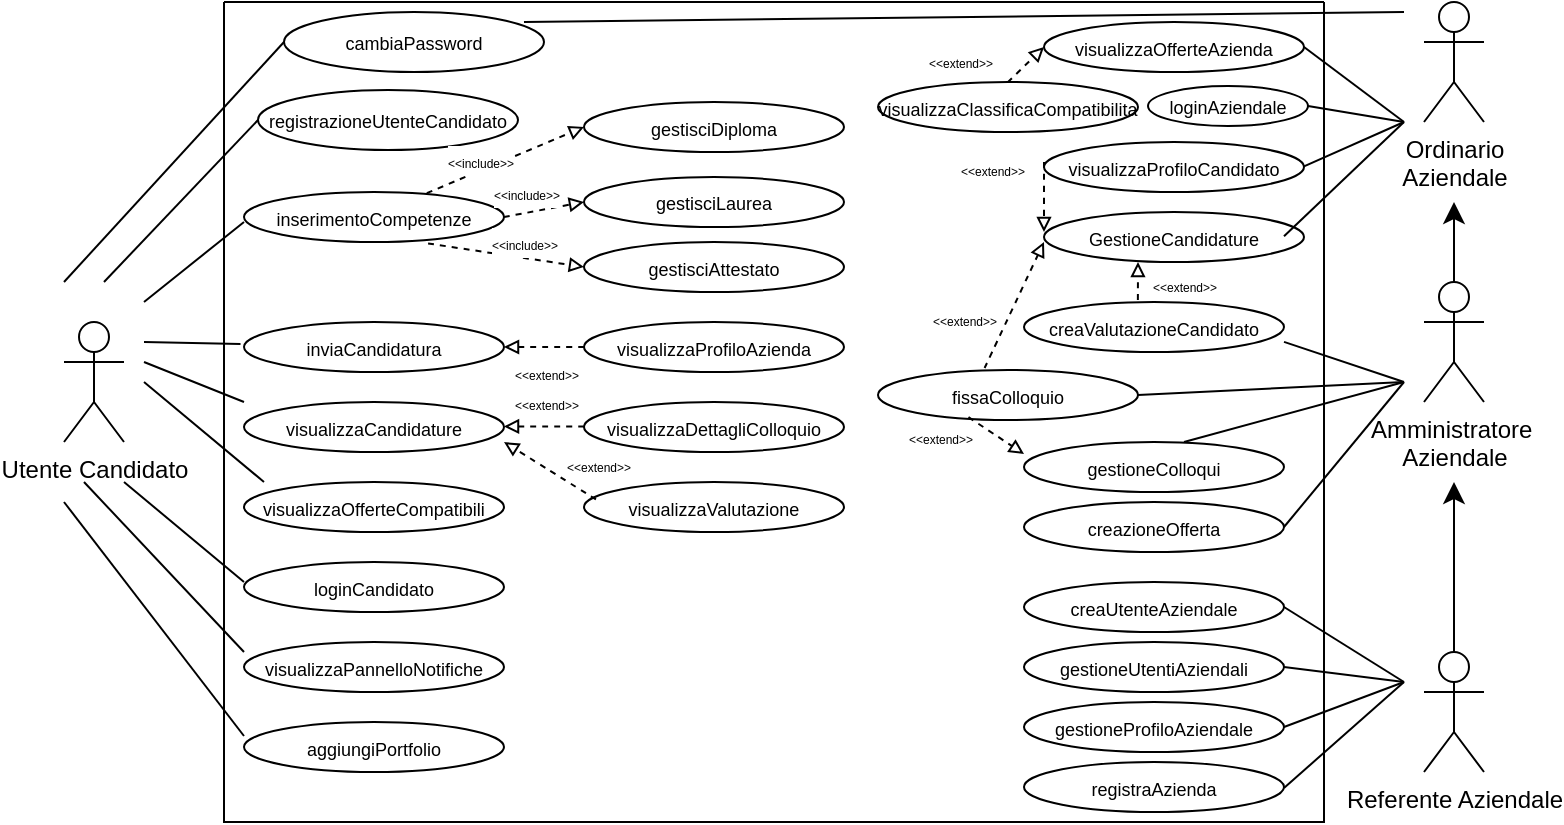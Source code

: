 <mxfile version="27.2.0" pages="7">
  <diagram name="Pagina-1" id="QvH7E5pYF4uOzvIW_a2h">
    <mxGraphModel dx="694" dy="780" grid="1" gridSize="10" guides="1" tooltips="1" connect="1" arrows="1" fold="1" page="1" pageScale="1" pageWidth="827" pageHeight="1169" math="0" shadow="0">
      <root>
        <mxCell id="0" />
        <mxCell id="1" parent="0" />
        <mxCell id="B7uklT9XOEuCtpNH9jRa-2" value="Utente Candidato" style="shape=umlActor;verticalLabelPosition=bottom;verticalAlign=top;html=1;outlineConnect=0;" parent="1" vertex="1">
          <mxGeometry x="70" y="420" width="30" height="60" as="geometry" />
        </mxCell>
        <mxCell id="B7uklT9XOEuCtpNH9jRa-4" value="&lt;font style=&quot;font-size: 9px;&quot;&gt;inserimentoCompetenze&lt;/font&gt;" style="ellipse;whiteSpace=wrap;html=1;" parent="1" vertex="1">
          <mxGeometry x="160" y="355" width="130" height="25" as="geometry" />
        </mxCell>
        <mxCell id="B7uklT9XOEuCtpNH9jRa-5" value="&lt;font style=&quot;font-size: 9px;&quot;&gt;gestisciDiploma&lt;/font&gt;" style="ellipse;whiteSpace=wrap;html=1;" parent="1" vertex="1">
          <mxGeometry x="330" y="310" width="130" height="25" as="geometry" />
        </mxCell>
        <mxCell id="B7uklT9XOEuCtpNH9jRa-6" value="&lt;font style=&quot;font-size: 9px;&quot;&gt;gestisciLaurea&lt;/font&gt;" style="ellipse;whiteSpace=wrap;html=1;" parent="1" vertex="1">
          <mxGeometry x="330" y="347.5" width="130" height="25" as="geometry" />
        </mxCell>
        <mxCell id="B7uklT9XOEuCtpNH9jRa-7" value="&lt;font style=&quot;font-size: 9px;&quot;&gt;gestisciAttestato&lt;/font&gt;" style="ellipse;whiteSpace=wrap;html=1;" parent="1" vertex="1">
          <mxGeometry x="330" y="380" width="130" height="25" as="geometry" />
        </mxCell>
        <mxCell id="B7uklT9XOEuCtpNH9jRa-8" value="&lt;font style=&quot;font-size: 9px;&quot;&gt;inviaCandidatura&lt;/font&gt;" style="ellipse;whiteSpace=wrap;html=1;" parent="1" vertex="1">
          <mxGeometry x="160" y="420" width="130" height="25" as="geometry" />
        </mxCell>
        <mxCell id="B7uklT9XOEuCtpNH9jRa-9" value="&lt;font style=&quot;font-size: 9px;&quot;&gt;visualizzaCandidature&lt;/font&gt;" style="ellipse;whiteSpace=wrap;html=1;" parent="1" vertex="1">
          <mxGeometry x="160" y="460" width="130" height="25" as="geometry" />
        </mxCell>
        <mxCell id="B7uklT9XOEuCtpNH9jRa-10" value="&lt;font style=&quot;font-size: 9px;&quot;&gt;visualizzaDettagliColloquio&lt;/font&gt;" style="ellipse;whiteSpace=wrap;html=1;" parent="1" vertex="1">
          <mxGeometry x="330" y="460" width="130" height="25" as="geometry" />
        </mxCell>
        <mxCell id="B7uklT9XOEuCtpNH9jRa-11" value="&lt;font style=&quot;font-size: 9px;&quot;&gt;visualizzaValutazione&lt;/font&gt;" style="ellipse;whiteSpace=wrap;html=1;" parent="1" vertex="1">
          <mxGeometry x="330" y="500" width="130" height="25" as="geometry" />
        </mxCell>
        <mxCell id="B7uklT9XOEuCtpNH9jRa-12" value="&lt;font style=&quot;font-size: 9px;&quot;&gt;visualizzaOfferteCompatibili&lt;/font&gt;" style="ellipse;whiteSpace=wrap;html=1;" parent="1" vertex="1">
          <mxGeometry x="160" y="500" width="130" height="25" as="geometry" />
        </mxCell>
        <mxCell id="B7uklT9XOEuCtpNH9jRa-13" value="&lt;font style=&quot;font-size: 9px;&quot;&gt;loginCandidato&lt;/font&gt;" style="ellipse;whiteSpace=wrap;html=1;" parent="1" vertex="1">
          <mxGeometry x="160" y="540" width="130" height="25" as="geometry" />
        </mxCell>
        <mxCell id="B7uklT9XOEuCtpNH9jRa-14" value="&lt;font style=&quot;font-size: 9px;&quot;&gt;visualizzaPannelloNotifiche&lt;/font&gt;" style="ellipse;whiteSpace=wrap;html=1;" parent="1" vertex="1">
          <mxGeometry x="160" y="580" width="130" height="25" as="geometry" />
        </mxCell>
        <mxCell id="B7uklT9XOEuCtpNH9jRa-15" value="&lt;font style=&quot;font-size: 9px;&quot;&gt;aggiungiPortfolio&lt;/font&gt;" style="ellipse;whiteSpace=wrap;html=1;" parent="1" vertex="1">
          <mxGeometry x="160" y="620" width="130" height="25" as="geometry" />
        </mxCell>
        <mxCell id="B7uklT9XOEuCtpNH9jRa-16" value="&lt;font style=&quot;font-size: 9px;&quot;&gt;visualizzaProfiloAzienda&lt;/font&gt;" style="ellipse;whiteSpace=wrap;html=1;" parent="1" vertex="1">
          <mxGeometry x="330" y="420" width="130" height="25" as="geometry" />
        </mxCell>
        <mxCell id="B7uklT9XOEuCtpNH9jRa-17" value="" style="swimlane;startSize=0;" parent="1" vertex="1">
          <mxGeometry x="150" y="260" width="550" height="410" as="geometry" />
        </mxCell>
        <mxCell id="B7uklT9XOEuCtpNH9jRa-34" value="" style="endArrow=block;dashed=1;endFill=0;endSize=5;html=1;rounded=0;fontSize=12;curved=1;exitX=1;exitY=0.5;exitDx=0;exitDy=0;entryX=0;entryY=0.5;entryDx=0;entryDy=0;strokeWidth=1;" parent="B7uklT9XOEuCtpNH9jRa-17" edge="1">
          <mxGeometry width="160" relative="1" as="geometry">
            <mxPoint x="180" y="212.21" as="sourcePoint" />
            <mxPoint x="140" y="212.21" as="targetPoint" />
          </mxGeometry>
        </mxCell>
        <mxCell id="B7uklT9XOEuCtpNH9jRa-35" value="&lt;font style=&quot;font-size: 6px;&quot;&gt;&amp;lt;&amp;lt;extend&amp;gt;&amp;gt;&lt;/font&gt;" style="edgeLabel;html=1;align=center;verticalAlign=middle;resizable=0;points=[];fontSize=12;" parent="B7uklT9XOEuCtpNH9jRa-34" vertex="1" connectable="0">
          <mxGeometry x="-0.517" y="2" relative="1" as="geometry">
            <mxPoint x="-10" y="-14" as="offset" />
          </mxGeometry>
        </mxCell>
        <mxCell id="B7uklT9XOEuCtpNH9jRa-51" value="&lt;font style=&quot;font-size: 9px;&quot;&gt;creaUtenteAziendale&lt;/font&gt;" style="ellipse;whiteSpace=wrap;html=1;" parent="B7uklT9XOEuCtpNH9jRa-17" vertex="1">
          <mxGeometry x="400" y="290" width="130" height="25" as="geometry" />
        </mxCell>
        <mxCell id="B7uklT9XOEuCtpNH9jRa-52" value="&lt;font style=&quot;font-size: 9px;&quot;&gt;gestioneUtentiAziendali&lt;/font&gt;" style="ellipse;whiteSpace=wrap;html=1;" parent="B7uklT9XOEuCtpNH9jRa-17" vertex="1">
          <mxGeometry x="400" y="320" width="130" height="25" as="geometry" />
        </mxCell>
        <mxCell id="B7uklT9XOEuCtpNH9jRa-53" value="&lt;font style=&quot;font-size: 9px;&quot;&gt;gestioneProfiloAziendale&lt;/font&gt;" style="ellipse;whiteSpace=wrap;html=1;" parent="B7uklT9XOEuCtpNH9jRa-17" vertex="1">
          <mxGeometry x="400" y="350" width="130" height="25" as="geometry" />
        </mxCell>
        <mxCell id="B7uklT9XOEuCtpNH9jRa-54" value="&lt;font style=&quot;font-size: 9px;&quot;&gt;registraAzienda&lt;/font&gt;" style="ellipse;whiteSpace=wrap;html=1;" parent="B7uklT9XOEuCtpNH9jRa-17" vertex="1">
          <mxGeometry x="400" y="380" width="130" height="25" as="geometry" />
        </mxCell>
        <mxCell id="B7uklT9XOEuCtpNH9jRa-55" value="&lt;font style=&quot;font-size: 9px;&quot;&gt;creazioneOfferta&lt;/font&gt;" style="ellipse;whiteSpace=wrap;html=1;" parent="B7uklT9XOEuCtpNH9jRa-17" vertex="1">
          <mxGeometry x="400" y="250" width="130" height="25" as="geometry" />
        </mxCell>
        <mxCell id="B7uklT9XOEuCtpNH9jRa-56" value="&lt;font style=&quot;font-size: 9px;&quot;&gt;gestioneColloqui&lt;/font&gt;" style="ellipse;whiteSpace=wrap;html=1;" parent="B7uklT9XOEuCtpNH9jRa-17" vertex="1">
          <mxGeometry x="400" y="220" width="130" height="25" as="geometry" />
        </mxCell>
        <mxCell id="B7uklT9XOEuCtpNH9jRa-58" value="&lt;font style=&quot;font-size: 9px;&quot;&gt;creaValutazioneCandidato&lt;/font&gt;" style="ellipse;whiteSpace=wrap;html=1;" parent="B7uklT9XOEuCtpNH9jRa-17" vertex="1">
          <mxGeometry x="400" y="150" width="130" height="25" as="geometry" />
        </mxCell>
        <mxCell id="B7uklT9XOEuCtpNH9jRa-57" value="&lt;font style=&quot;font-size: 9px;&quot;&gt;fissaColloquio&lt;/font&gt;" style="ellipse;whiteSpace=wrap;html=1;" parent="B7uklT9XOEuCtpNH9jRa-17" vertex="1">
          <mxGeometry x="327" y="184" width="130" height="25" as="geometry" />
        </mxCell>
        <mxCell id="B7uklT9XOEuCtpNH9jRa-59" value="" style="endArrow=none;html=1;rounded=0;fontSize=12;startSize=8;endSize=8;curved=1;exitX=1;exitY=0.5;exitDx=0;exitDy=0;" parent="B7uklT9XOEuCtpNH9jRa-17" source="B7uklT9XOEuCtpNH9jRa-57" edge="1">
          <mxGeometry width="50" height="50" relative="1" as="geometry">
            <mxPoint x="430" y="160" as="sourcePoint" />
            <mxPoint x="590" y="190" as="targetPoint" />
          </mxGeometry>
        </mxCell>
        <mxCell id="B7uklT9XOEuCtpNH9jRa-60" value="&lt;font style=&quot;font-size: 9px;&quot;&gt;visualizzaClassificaCompatibilita&lt;/font&gt;" style="ellipse;whiteSpace=wrap;html=1;" parent="B7uklT9XOEuCtpNH9jRa-17" vertex="1">
          <mxGeometry x="327" y="40" width="130" height="25" as="geometry" />
        </mxCell>
        <mxCell id="B7uklT9XOEuCtpNH9jRa-61" value="&lt;font style=&quot;font-size: 9px;&quot;&gt;GestioneCandidature&lt;/font&gt;" style="ellipse;whiteSpace=wrap;html=1;" parent="B7uklT9XOEuCtpNH9jRa-17" vertex="1">
          <mxGeometry x="410" y="105" width="130" height="25" as="geometry" />
        </mxCell>
        <mxCell id="B7uklT9XOEuCtpNH9jRa-62" value="&lt;font style=&quot;font-size: 9px;&quot;&gt;visualizzaOfferteAzienda&lt;/font&gt;" style="ellipse;whiteSpace=wrap;html=1;" parent="B7uklT9XOEuCtpNH9jRa-17" vertex="1">
          <mxGeometry x="410" y="10" width="130" height="25" as="geometry" />
        </mxCell>
        <mxCell id="B7uklT9XOEuCtpNH9jRa-65" value="&lt;font style=&quot;font-size: 9px;&quot;&gt;visualizzaProfiloCandidato&lt;/font&gt;" style="ellipse;whiteSpace=wrap;html=1;" parent="B7uklT9XOEuCtpNH9jRa-17" vertex="1">
          <mxGeometry x="410" y="70" width="130" height="25" as="geometry" />
        </mxCell>
        <mxCell id="B7uklT9XOEuCtpNH9jRa-66" value="" style="endArrow=block;dashed=1;endFill=0;endSize=5;html=1;rounded=0;fontSize=12;curved=1;exitX=0;exitY=0.5;exitDx=0;exitDy=0;entryX=0;entryY=0.5;entryDx=0;entryDy=0;strokeWidth=1;" parent="B7uklT9XOEuCtpNH9jRa-17" edge="1">
          <mxGeometry width="160" relative="1" as="geometry">
            <mxPoint x="410" y="80" as="sourcePoint" />
            <mxPoint x="410" y="115" as="targetPoint" />
          </mxGeometry>
        </mxCell>
        <mxCell id="B7uklT9XOEuCtpNH9jRa-67" value="&lt;font style=&quot;font-size: 6px;&quot;&gt;&amp;lt;&amp;lt;extend&amp;gt;&amp;gt;&lt;/font&gt;" style="edgeLabel;html=1;align=center;verticalAlign=middle;resizable=0;points=[];fontSize=12;" parent="B7uklT9XOEuCtpNH9jRa-66" vertex="1" connectable="0">
          <mxGeometry x="-0.517" y="2" relative="1" as="geometry">
            <mxPoint x="-28" y="-6" as="offset" />
          </mxGeometry>
        </mxCell>
        <mxCell id="B7uklT9XOEuCtpNH9jRa-68" value="" style="endArrow=block;dashed=1;endFill=0;endSize=5;html=1;rounded=0;fontSize=12;curved=1;exitX=0.5;exitY=0;exitDx=0;exitDy=0;entryX=0;entryY=0.5;entryDx=0;entryDy=0;strokeWidth=1;" parent="B7uklT9XOEuCtpNH9jRa-17" source="B7uklT9XOEuCtpNH9jRa-60" target="B7uklT9XOEuCtpNH9jRa-62" edge="1">
          <mxGeometry width="160" relative="1" as="geometry">
            <mxPoint x="420" y="20" as="sourcePoint" />
            <mxPoint x="380" y="20" as="targetPoint" />
          </mxGeometry>
        </mxCell>
        <mxCell id="B7uklT9XOEuCtpNH9jRa-69" value="&lt;font style=&quot;font-size: 6px;&quot;&gt;&amp;lt;&amp;lt;extend&amp;gt;&amp;gt;&lt;/font&gt;" style="edgeLabel;html=1;align=center;verticalAlign=middle;resizable=0;points=[];fontSize=12;" parent="B7uklT9XOEuCtpNH9jRa-68" vertex="1" connectable="0">
          <mxGeometry x="-0.517" y="2" relative="1" as="geometry">
            <mxPoint x="-27" y="-6" as="offset" />
          </mxGeometry>
        </mxCell>
        <mxCell id="B7uklT9XOEuCtpNH9jRa-70" value="" style="endArrow=block;dashed=1;endFill=0;endSize=5;html=1;rounded=0;fontSize=12;curved=1;exitX=0.438;exitY=-0.04;exitDx=0;exitDy=0;entryX=0.924;entryY=0.127;entryDx=0;entryDy=0;strokeWidth=1;entryPerimeter=0;exitPerimeter=0;" parent="B7uklT9XOEuCtpNH9jRa-17" source="B7uklT9XOEuCtpNH9jRa-58" edge="1">
          <mxGeometry width="160" relative="1" as="geometry">
            <mxPoint x="439" y="147" as="sourcePoint" />
            <mxPoint x="457" y="130" as="targetPoint" />
          </mxGeometry>
        </mxCell>
        <mxCell id="B7uklT9XOEuCtpNH9jRa-71" value="&lt;font style=&quot;font-size: 6px;&quot;&gt;&amp;lt;&amp;lt;extend&amp;gt;&amp;gt;&lt;/font&gt;" style="edgeLabel;html=1;align=center;verticalAlign=middle;resizable=0;points=[];fontSize=12;" parent="B7uklT9XOEuCtpNH9jRa-70" vertex="1" connectable="0">
          <mxGeometry x="-0.517" y="2" relative="1" as="geometry">
            <mxPoint x="25" y="-4" as="offset" />
          </mxGeometry>
        </mxCell>
        <mxCell id="B7uklT9XOEuCtpNH9jRa-73" value="" style="endArrow=block;dashed=1;endFill=0;endSize=5;html=1;rounded=0;fontSize=12;curved=1;strokeWidth=1;entryX=0.411;entryY=0.063;entryDx=0;entryDy=0;entryPerimeter=0;strokeColor=default;exitX=0.41;exitY=-0.04;exitDx=0;exitDy=0;exitPerimeter=0;" parent="B7uklT9XOEuCtpNH9jRa-17" source="B7uklT9XOEuCtpNH9jRa-57" edge="1">
          <mxGeometry width="160" relative="1" as="geometry">
            <mxPoint x="400" y="120" as="sourcePoint" />
            <mxPoint x="410" y="120" as="targetPoint" />
          </mxGeometry>
        </mxCell>
        <mxCell id="B7uklT9XOEuCtpNH9jRa-74" value="&lt;font style=&quot;font-size: 6px;&quot;&gt;&amp;lt;&amp;lt;extend&amp;gt;&amp;gt;&lt;/font&gt;" style="edgeLabel;html=1;align=center;verticalAlign=middle;resizable=0;points=[];fontSize=12;" parent="B7uklT9XOEuCtpNH9jRa-73" vertex="1" connectable="0">
          <mxGeometry x="-0.517" y="2" relative="1" as="geometry">
            <mxPoint x="-16" y="-9" as="offset" />
          </mxGeometry>
        </mxCell>
        <mxCell id="B7uklT9XOEuCtpNH9jRa-76" value="" style="endArrow=block;dashed=1;endFill=0;endSize=5;html=1;rounded=0;fontSize=12;curved=1;strokeWidth=1;entryX=0.348;entryY=0.943;entryDx=0;entryDy=0;entryPerimeter=0;strokeColor=default;exitX=0.348;exitY=0.943;exitDx=0;exitDy=0;exitPerimeter=0;" parent="B7uklT9XOEuCtpNH9jRa-17" source="B7uklT9XOEuCtpNH9jRa-57" edge="1">
          <mxGeometry width="160" relative="1" as="geometry">
            <mxPoint x="430" y="160" as="sourcePoint" />
            <mxPoint x="400" y="226" as="targetPoint" />
          </mxGeometry>
        </mxCell>
        <mxCell id="B7uklT9XOEuCtpNH9jRa-77" value="&lt;font style=&quot;font-size: 6px;&quot;&gt;&amp;lt;&amp;lt;extend&amp;gt;&amp;gt;&lt;/font&gt;" style="edgeLabel;html=1;align=center;verticalAlign=middle;resizable=0;points=[];fontSize=12;" parent="B7uklT9XOEuCtpNH9jRa-76" vertex="1" connectable="0">
          <mxGeometry x="-0.517" y="2" relative="1" as="geometry">
            <mxPoint x="-22" y="6" as="offset" />
          </mxGeometry>
        </mxCell>
        <mxCell id="B7uklT9XOEuCtpNH9jRa-78" value="&lt;font style=&quot;font-size: 9px;&quot;&gt;loginAziendale&lt;/font&gt;" style="ellipse;whiteSpace=wrap;html=1;" parent="B7uklT9XOEuCtpNH9jRa-17" vertex="1">
          <mxGeometry x="462" y="42" width="80" height="20" as="geometry" />
        </mxCell>
        <mxCell id="B7uklT9XOEuCtpNH9jRa-79" value="&lt;font style=&quot;font-size: 9px;&quot;&gt;cambiaPassword&lt;/font&gt;" style="ellipse;whiteSpace=wrap;html=1;" parent="B7uklT9XOEuCtpNH9jRa-17" vertex="1">
          <mxGeometry x="30" y="5" width="130" height="30" as="geometry" />
        </mxCell>
        <mxCell id="B7uklT9XOEuCtpNH9jRa-1" value="&lt;font style=&quot;font-size: 9px;&quot;&gt;registrazioneUtenteCandidato&lt;/font&gt;" style="ellipse;whiteSpace=wrap;html=1;" parent="B7uklT9XOEuCtpNH9jRa-17" vertex="1">
          <mxGeometry x="17" y="44" width="130" height="30" as="geometry" />
        </mxCell>
        <mxCell id="B7uklT9XOEuCtpNH9jRa-84" value="" style="endArrow=none;html=1;rounded=0;fontSize=12;startSize=8;endSize=8;curved=1;exitX=1;exitY=0.5;exitDx=0;exitDy=0;" parent="B7uklT9XOEuCtpNH9jRa-17" edge="1">
          <mxGeometry width="50" height="50" relative="1" as="geometry">
            <mxPoint x="540" y="82.17" as="sourcePoint" />
            <mxPoint x="590" y="60" as="targetPoint" />
          </mxGeometry>
        </mxCell>
        <mxCell id="B7uklT9XOEuCtpNH9jRa-85" value="" style="endArrow=none;html=1;rounded=0;fontSize=12;startSize=8;endSize=8;curved=1;exitX=1;exitY=0.5;exitDx=0;exitDy=0;" parent="B7uklT9XOEuCtpNH9jRa-17" edge="1">
          <mxGeometry width="50" height="50" relative="1" as="geometry">
            <mxPoint x="530" y="117.17" as="sourcePoint" />
            <mxPoint x="590" y="60" as="targetPoint" />
          </mxGeometry>
        </mxCell>
        <mxCell id="B7uklT9XOEuCtpNH9jRa-86" value="" style="endArrow=none;html=1;rounded=0;fontSize=12;startSize=8;endSize=8;curved=1;exitX=1;exitY=0.5;exitDx=0;exitDy=0;" parent="B7uklT9XOEuCtpNH9jRa-17" edge="1">
          <mxGeometry width="50" height="50" relative="1" as="geometry">
            <mxPoint x="480" y="220" as="sourcePoint" />
            <mxPoint x="590" y="190" as="targetPoint" />
          </mxGeometry>
        </mxCell>
        <mxCell id="B7uklT9XOEuCtpNH9jRa-91" value="" style="endArrow=none;html=1;rounded=0;fontSize=12;startSize=8;endSize=8;curved=1;exitX=1;exitY=0.5;exitDx=0;exitDy=0;" parent="B7uklT9XOEuCtpNH9jRa-17" edge="1">
          <mxGeometry width="50" height="50" relative="1" as="geometry">
            <mxPoint x="530" y="393" as="sourcePoint" />
            <mxPoint x="590" y="340" as="targetPoint" />
          </mxGeometry>
        </mxCell>
        <mxCell id="B7uklT9XOEuCtpNH9jRa-20" value="" style="endArrow=none;html=1;rounded=0;fontSize=12;startSize=8;endSize=8;curved=1;entryX=0;entryY=0.5;entryDx=0;entryDy=0;" parent="1" target="B7uklT9XOEuCtpNH9jRa-1" edge="1">
          <mxGeometry width="50" height="50" relative="1" as="geometry">
            <mxPoint x="90" y="400" as="sourcePoint" />
            <mxPoint x="140" y="390" as="targetPoint" />
          </mxGeometry>
        </mxCell>
        <mxCell id="B7uklT9XOEuCtpNH9jRa-21" value="" style="endArrow=none;html=1;rounded=0;fontSize=12;startSize=8;endSize=8;curved=1;" parent="1" edge="1">
          <mxGeometry width="50" height="50" relative="1" as="geometry">
            <mxPoint x="110" y="410" as="sourcePoint" />
            <mxPoint x="160" y="370" as="targetPoint" />
          </mxGeometry>
        </mxCell>
        <mxCell id="B7uklT9XOEuCtpNH9jRa-22" value="" style="endArrow=none;html=1;rounded=0;fontSize=12;startSize=8;endSize=8;curved=1;entryX=0.015;entryY=0.417;entryDx=0;entryDy=0;entryPerimeter=0;" parent="1" target="B7uklT9XOEuCtpNH9jRa-17" edge="1">
          <mxGeometry width="50" height="50" relative="1" as="geometry">
            <mxPoint x="110" y="430" as="sourcePoint" />
            <mxPoint x="170" y="390" as="targetPoint" />
          </mxGeometry>
        </mxCell>
        <mxCell id="B7uklT9XOEuCtpNH9jRa-25" value="" style="endArrow=none;html=1;rounded=0;fontSize=12;startSize=8;endSize=8;curved=1;" parent="1" edge="1">
          <mxGeometry width="50" height="50" relative="1" as="geometry">
            <mxPoint x="110" y="440" as="sourcePoint" />
            <mxPoint x="160" y="460" as="targetPoint" />
          </mxGeometry>
        </mxCell>
        <mxCell id="B7uklT9XOEuCtpNH9jRa-27" value="" style="endArrow=none;html=1;rounded=0;fontSize=12;startSize=8;endSize=8;curved=1;" parent="1" edge="1">
          <mxGeometry width="50" height="50" relative="1" as="geometry">
            <mxPoint x="110" y="450" as="sourcePoint" />
            <mxPoint x="170" y="500" as="targetPoint" />
          </mxGeometry>
        </mxCell>
        <mxCell id="B7uklT9XOEuCtpNH9jRa-28" value="" style="endArrow=none;html=1;rounded=0;fontSize=12;startSize=8;endSize=8;curved=1;" parent="1" edge="1">
          <mxGeometry width="50" height="50" relative="1" as="geometry">
            <mxPoint x="100" y="500" as="sourcePoint" />
            <mxPoint x="160" y="550" as="targetPoint" />
          </mxGeometry>
        </mxCell>
        <mxCell id="B7uklT9XOEuCtpNH9jRa-29" value="" style="endArrow=none;html=1;rounded=0;fontSize=12;startSize=8;endSize=8;curved=1;" parent="1" edge="1">
          <mxGeometry width="50" height="50" relative="1" as="geometry">
            <mxPoint x="80" y="500" as="sourcePoint" />
            <mxPoint x="160" y="585" as="targetPoint" />
          </mxGeometry>
        </mxCell>
        <mxCell id="B7uklT9XOEuCtpNH9jRa-30" value="" style="endArrow=none;html=1;rounded=0;fontSize=12;startSize=8;endSize=8;curved=1;" parent="1" edge="1">
          <mxGeometry width="50" height="50" relative="1" as="geometry">
            <mxPoint x="70" y="510" as="sourcePoint" />
            <mxPoint x="160" y="627" as="targetPoint" />
          </mxGeometry>
        </mxCell>
        <mxCell id="B7uklT9XOEuCtpNH9jRa-32" value="" style="endArrow=block;dashed=1;endFill=0;endSize=5;html=1;rounded=0;fontSize=12;curved=1;exitX=0;exitY=0.5;exitDx=0;exitDy=0;entryX=1;entryY=0.5;entryDx=0;entryDy=0;strokeWidth=1;" parent="1" source="B7uklT9XOEuCtpNH9jRa-16" target="B7uklT9XOEuCtpNH9jRa-8" edge="1">
          <mxGeometry width="160" relative="1" as="geometry">
            <mxPoint x="350" y="440" as="sourcePoint" />
            <mxPoint x="190" y="440" as="targetPoint" />
          </mxGeometry>
        </mxCell>
        <mxCell id="B7uklT9XOEuCtpNH9jRa-33" value="&lt;font style=&quot;font-size: 6px;&quot;&gt;&amp;lt;&amp;lt;extend&amp;gt;&amp;gt;&lt;/font&gt;" style="edgeLabel;html=1;align=center;verticalAlign=middle;resizable=0;points=[];fontSize=12;" parent="B7uklT9XOEuCtpNH9jRa-32" vertex="1" connectable="0">
          <mxGeometry x="-0.517" y="2" relative="1" as="geometry">
            <mxPoint x="-10" y="10" as="offset" />
          </mxGeometry>
        </mxCell>
        <mxCell id="B7uklT9XOEuCtpNH9jRa-42" value="" style="endArrow=block;dashed=1;endFill=0;endSize=5;html=1;rounded=0;fontSize=12;curved=1;entryX=0;entryY=0.5;entryDx=0;entryDy=0;strokeWidth=1;exitX=0.708;exitY=1.029;exitDx=0;exitDy=0;exitPerimeter=0;" parent="1" source="B7uklT9XOEuCtpNH9jRa-4" target="B7uklT9XOEuCtpNH9jRa-7" edge="1">
          <mxGeometry width="160" relative="1" as="geometry">
            <mxPoint x="300" y="370" as="sourcePoint" />
            <mxPoint x="405" y="373" as="targetPoint" />
          </mxGeometry>
        </mxCell>
        <mxCell id="B7uklT9XOEuCtpNH9jRa-43" value="&lt;font style=&quot;font-size: 6px;&quot;&gt;&amp;lt;&amp;lt;include&amp;gt;&amp;gt;&lt;/font&gt;" style="edgeLabel;html=1;align=center;verticalAlign=middle;resizable=0;points=[];fontSize=12;" parent="B7uklT9XOEuCtpNH9jRa-42" vertex="1" connectable="0">
          <mxGeometry x="-0.517" y="2" relative="1" as="geometry">
            <mxPoint x="29" y="-2" as="offset" />
          </mxGeometry>
        </mxCell>
        <mxCell id="B7uklT9XOEuCtpNH9jRa-38" value="" style="endArrow=block;dashed=1;endFill=0;endSize=5;html=1;rounded=0;fontSize=12;curved=1;entryX=0;entryY=0.5;entryDx=0;entryDy=0;strokeWidth=1;exitX=0.703;exitY=0.023;exitDx=0;exitDy=0;exitPerimeter=0;" parent="1" source="B7uklT9XOEuCtpNH9jRa-4" target="B7uklT9XOEuCtpNH9jRa-5" edge="1">
          <mxGeometry width="160" relative="1" as="geometry">
            <mxPoint x="290" y="370" as="sourcePoint" />
            <mxPoint x="330" y="370" as="targetPoint" />
          </mxGeometry>
        </mxCell>
        <mxCell id="B7uklT9XOEuCtpNH9jRa-39" value="&lt;font style=&quot;font-size: 6px;&quot;&gt;&amp;lt;&amp;lt;include&amp;gt;&amp;gt;&lt;/font&gt;" style="edgeLabel;html=1;align=center;verticalAlign=middle;resizable=0;points=[];fontSize=12;" parent="B7uklT9XOEuCtpNH9jRa-38" vertex="1" connectable="0">
          <mxGeometry x="-0.517" y="2" relative="1" as="geometry">
            <mxPoint x="8" y="-7" as="offset" />
          </mxGeometry>
        </mxCell>
        <mxCell id="B7uklT9XOEuCtpNH9jRa-45" value="" style="endArrow=block;dashed=1;endFill=0;endSize=5;html=1;rounded=0;fontSize=12;curved=1;strokeWidth=1;exitX=1;exitY=0.5;exitDx=0;exitDy=0;" parent="1" source="B7uklT9XOEuCtpNH9jRa-4" edge="1">
          <mxGeometry width="160" relative="1" as="geometry">
            <mxPoint x="270" y="380" as="sourcePoint" />
            <mxPoint x="330" y="360" as="targetPoint" />
          </mxGeometry>
        </mxCell>
        <mxCell id="B7uklT9XOEuCtpNH9jRa-46" value="&lt;font style=&quot;font-size: 6px;&quot;&gt;&amp;lt;&amp;lt;include&amp;gt;&amp;gt;&lt;/font&gt;" style="edgeLabel;html=1;align=center;verticalAlign=middle;resizable=0;points=[];fontSize=12;" parent="B7uklT9XOEuCtpNH9jRa-45" vertex="1" connectable="0">
          <mxGeometry x="-0.517" y="2" relative="1" as="geometry">
            <mxPoint x="1" y="-9" as="offset" />
          </mxGeometry>
        </mxCell>
        <mxCell id="B7uklT9XOEuCtpNH9jRa-92" style="edgeStyle=none;curved=1;rounded=0;orthogonalLoop=1;jettySize=auto;html=1;fontSize=12;startSize=8;endSize=8;" parent="1" source="B7uklT9XOEuCtpNH9jRa-48" edge="1">
          <mxGeometry relative="1" as="geometry">
            <mxPoint x="765" y="500" as="targetPoint" />
          </mxGeometry>
        </mxCell>
        <mxCell id="B7uklT9XOEuCtpNH9jRa-48" value="Referente Aziendale" style="shape=umlActor;verticalLabelPosition=bottom;verticalAlign=top;html=1;outlineConnect=0;" parent="1" vertex="1">
          <mxGeometry x="750" y="585" width="30" height="60" as="geometry" />
        </mxCell>
        <mxCell id="B7uklT9XOEuCtpNH9jRa-93" style="edgeStyle=none;curved=1;rounded=0;orthogonalLoop=1;jettySize=auto;html=1;fontSize=12;startSize=8;endSize=8;" parent="1" source="B7uklT9XOEuCtpNH9jRa-49" edge="1">
          <mxGeometry relative="1" as="geometry">
            <mxPoint x="765" y="360" as="targetPoint" />
          </mxGeometry>
        </mxCell>
        <mxCell id="B7uklT9XOEuCtpNH9jRa-49" value="Amministratore&amp;nbsp;&lt;div&gt;Aziendale&lt;/div&gt;" style="shape=umlActor;verticalLabelPosition=bottom;verticalAlign=top;html=1;outlineConnect=0;" parent="1" vertex="1">
          <mxGeometry x="750" y="400" width="30" height="60" as="geometry" />
        </mxCell>
        <mxCell id="B7uklT9XOEuCtpNH9jRa-50" value="Ordinario&lt;div&gt;Aziendale&lt;/div&gt;" style="shape=umlActor;verticalLabelPosition=bottom;verticalAlign=top;html=1;outlineConnect=0;" parent="1" vertex="1">
          <mxGeometry x="750" y="260" width="30" height="60" as="geometry" />
        </mxCell>
        <mxCell id="B7uklT9XOEuCtpNH9jRa-72" value="" style="endArrow=none;html=1;rounded=0;fontSize=12;startSize=8;endSize=8;curved=1;exitX=1;exitY=0.5;exitDx=0;exitDy=0;" parent="1" edge="1">
          <mxGeometry width="50" height="50" relative="1" as="geometry">
            <mxPoint x="680" y="429.92" as="sourcePoint" />
            <mxPoint x="740" y="450" as="targetPoint" />
          </mxGeometry>
        </mxCell>
        <mxCell id="B7uklT9XOEuCtpNH9jRa-36" value="" style="endArrow=block;dashed=1;endFill=0;endSize=5;html=1;rounded=0;fontSize=12;curved=1;exitX=0.046;exitY=0.349;exitDx=0;exitDy=0;entryX=0.046;entryY=0.349;entryDx=0;entryDy=0;strokeWidth=1;entryPerimeter=0;exitPerimeter=0;" parent="1" source="B7uklT9XOEuCtpNH9jRa-11" edge="1">
          <mxGeometry width="160" relative="1" as="geometry">
            <mxPoint x="330" y="480" as="sourcePoint" />
            <mxPoint x="290" y="480" as="targetPoint" />
          </mxGeometry>
        </mxCell>
        <mxCell id="B7uklT9XOEuCtpNH9jRa-37" value="&lt;font style=&quot;font-size: 6px;&quot;&gt;&amp;lt;&amp;lt;extend&amp;gt;&amp;gt;&lt;/font&gt;" style="edgeLabel;html=1;align=center;verticalAlign=middle;resizable=0;points=[];fontSize=12;" parent="B7uklT9XOEuCtpNH9jRa-36" vertex="1" connectable="0">
          <mxGeometry x="-0.517" y="2" relative="1" as="geometry">
            <mxPoint x="13" y="-13" as="offset" />
          </mxGeometry>
        </mxCell>
        <mxCell id="B7uklT9XOEuCtpNH9jRa-80" value="" style="endArrow=none;html=1;rounded=0;fontSize=12;startSize=8;endSize=8;curved=1;entryX=0;entryY=0.5;entryDx=0;entryDy=0;" parent="1" target="B7uklT9XOEuCtpNH9jRa-79" edge="1">
          <mxGeometry width="50" height="50" relative="1" as="geometry">
            <mxPoint x="70" y="400" as="sourcePoint" />
            <mxPoint x="140" y="295" as="targetPoint" />
          </mxGeometry>
        </mxCell>
        <mxCell id="B7uklT9XOEuCtpNH9jRa-81" value="" style="endArrow=none;html=1;rounded=0;fontSize=12;startSize=8;endSize=8;curved=1;exitX=1;exitY=0.5;exitDx=0;exitDy=0;" parent="1" source="B7uklT9XOEuCtpNH9jRa-78" edge="1">
          <mxGeometry width="50" height="50" relative="1" as="geometry">
            <mxPoint x="630" y="240" as="sourcePoint" />
            <mxPoint x="740" y="320" as="targetPoint" />
          </mxGeometry>
        </mxCell>
        <mxCell id="B7uklT9XOEuCtpNH9jRa-82" value="" style="endArrow=none;html=1;rounded=0;fontSize=12;startSize=8;endSize=8;curved=1;exitX=1;exitY=0.5;exitDx=0;exitDy=0;" parent="1" source="B7uklT9XOEuCtpNH9jRa-62" edge="1">
          <mxGeometry width="50" height="50" relative="1" as="geometry">
            <mxPoint x="702" y="289.58" as="sourcePoint" />
            <mxPoint x="740" y="320" as="targetPoint" />
          </mxGeometry>
        </mxCell>
        <mxCell id="B7uklT9XOEuCtpNH9jRa-83" value="" style="endArrow=none;html=1;rounded=0;fontSize=12;startSize=8;endSize=8;curved=1;exitX=0.923;exitY=0.167;exitDx=0;exitDy=0;exitPerimeter=0;" parent="1" source="B7uklT9XOEuCtpNH9jRa-79" edge="1">
          <mxGeometry width="50" height="50" relative="1" as="geometry">
            <mxPoint x="690" y="270" as="sourcePoint" />
            <mxPoint x="740" y="265" as="targetPoint" />
          </mxGeometry>
        </mxCell>
        <mxCell id="B7uklT9XOEuCtpNH9jRa-87" value="" style="endArrow=none;html=1;rounded=0;fontSize=12;startSize=8;endSize=8;curved=1;exitX=1;exitY=0.5;exitDx=0;exitDy=0;" parent="1" source="B7uklT9XOEuCtpNH9jRa-55" edge="1">
          <mxGeometry width="50" height="50" relative="1" as="geometry">
            <mxPoint x="680" y="490" as="sourcePoint" />
            <mxPoint x="740" y="450" as="targetPoint" />
          </mxGeometry>
        </mxCell>
        <mxCell id="B7uklT9XOEuCtpNH9jRa-88" value="" style="endArrow=none;html=1;rounded=0;fontSize=12;startSize=8;endSize=8;curved=1;exitX=1;exitY=0.5;exitDx=0;exitDy=0;" parent="1" source="B7uklT9XOEuCtpNH9jRa-51" edge="1">
          <mxGeometry width="50" height="50" relative="1" as="geometry">
            <mxPoint x="710" y="600" as="sourcePoint" />
            <mxPoint x="740" y="600" as="targetPoint" />
          </mxGeometry>
        </mxCell>
        <mxCell id="B7uklT9XOEuCtpNH9jRa-89" value="" style="endArrow=none;html=1;rounded=0;fontSize=12;startSize=8;endSize=8;curved=1;exitX=1;exitY=0.5;exitDx=0;exitDy=0;" parent="1" source="B7uklT9XOEuCtpNH9jRa-52" edge="1">
          <mxGeometry width="50" height="50" relative="1" as="geometry">
            <mxPoint x="730" y="600" as="sourcePoint" />
            <mxPoint x="740" y="600" as="targetPoint" />
          </mxGeometry>
        </mxCell>
        <mxCell id="B7uklT9XOEuCtpNH9jRa-90" value="" style="endArrow=none;html=1;rounded=0;fontSize=12;startSize=8;endSize=8;curved=1;exitX=1;exitY=0.5;exitDx=0;exitDy=0;" parent="1" source="B7uklT9XOEuCtpNH9jRa-53" edge="1">
          <mxGeometry width="50" height="50" relative="1" as="geometry">
            <mxPoint x="740" y="610" as="sourcePoint" />
            <mxPoint x="740" y="600" as="targetPoint" />
          </mxGeometry>
        </mxCell>
      </root>
    </mxGraphModel>
  </diagram>
  <diagram id="NkBCGvh-_LmoA3KxvFQP" name="Pagina-2">
    <mxGraphModel dx="2226" dy="1284" grid="0" gridSize="10" guides="1" tooltips="1" connect="1" arrows="1" fold="1" page="0" pageScale="1" pageWidth="827" pageHeight="1169" math="0" shadow="0">
      <root>
        <mxCell id="0" />
        <mxCell id="1" parent="0" />
        <mxCell id="myrmlAlP4ux7vquSgFjX-23" value="" style="rounded=0;whiteSpace=wrap;html=1;" vertex="1" parent="1">
          <mxGeometry x="-402" y="252" width="1244" height="190" as="geometry" />
        </mxCell>
        <mxCell id="myrmlAlP4ux7vquSgFjX-26" style="edgeStyle=none;curved=1;rounded=0;orthogonalLoop=1;jettySize=auto;html=1;fontSize=12;startSize=8;endSize=8;exitX=1.034;exitY=0.383;exitDx=0;exitDy=0;exitPerimeter=0;" edge="1" parent="1" source="myrmlAlP4ux7vquSgFjX-20">
          <mxGeometry relative="1" as="geometry">
            <mxPoint x="759" y="176" as="targetPoint" />
            <mxPoint x="55" y="176" as="sourcePoint" />
          </mxGeometry>
        </mxCell>
        <mxCell id="myrmlAlP4ux7vquSgFjX-27" value="Controlla Presenza Email" style="edgeLabel;html=1;align=center;verticalAlign=middle;resizable=0;points=[];fontSize=12;" vertex="1" connectable="0" parent="myrmlAlP4ux7vquSgFjX-26">
          <mxGeometry x="0.14" relative="1" as="geometry">
            <mxPoint x="134" y="-1" as="offset" />
          </mxGeometry>
        </mxCell>
        <mxCell id="myrmlAlP4ux7vquSgFjX-30" value="" style="rounded=0;whiteSpace=wrap;html=1;" vertex="1" parent="1">
          <mxGeometry x="759.5" y="164" width="27" height="79" as="geometry" />
        </mxCell>
        <mxCell id="myrmlAlP4ux7vquSgFjX-28" value="" style="rounded=0;whiteSpace=wrap;html=1;" vertex="1" parent="1">
          <mxGeometry x="411" y="112" width="27" height="102" as="geometry" />
        </mxCell>
        <mxCell id="myrmlAlP4ux7vquSgFjX-1" value="Candidato" style="shape=umlActor;verticalLabelPosition=bottom;verticalAlign=top;html=1;outlineConnect=0;" vertex="1" parent="1">
          <mxGeometry x="-312" y="-142" width="30" height="60" as="geometry" />
        </mxCell>
        <mxCell id="myrmlAlP4ux7vquSgFjX-2" value="Sistema" style="rounded=0;whiteSpace=wrap;html=1;" vertex="1" parent="1">
          <mxGeometry x="364.5" y="-126" width="120" height="60" as="geometry" />
        </mxCell>
        <mxCell id="myrmlAlP4ux7vquSgFjX-3" value="Database" style="rounded=0;whiteSpace=wrap;html=1;" vertex="1" parent="1">
          <mxGeometry x="713" y="-126" width="120" height="60" as="geometry" />
        </mxCell>
        <mxCell id="myrmlAlP4ux7vquSgFjX-5" value="" style="endArrow=none;dashed=1;html=1;rounded=0;fontSize=12;startSize=8;endSize=8;curved=1;" edge="1" parent="1" source="myrmlAlP4ux7vquSgFjX-8">
          <mxGeometry width="50" height="50" relative="1" as="geometry">
            <mxPoint x="-296" y="552" as="sourcePoint" />
            <mxPoint x="-298" y="-52" as="targetPoint" />
          </mxGeometry>
        </mxCell>
        <mxCell id="myrmlAlP4ux7vquSgFjX-6" value="" style="endArrow=none;dashed=1;html=1;rounded=0;fontSize=12;startSize=8;endSize=8;curved=1;" edge="1" parent="1" source="myrmlAlP4ux7vquSgFjX-28">
          <mxGeometry width="50" height="50" relative="1" as="geometry">
            <mxPoint x="422" y="567" as="sourcePoint" />
            <mxPoint x="425" y="-62" as="targetPoint" />
          </mxGeometry>
        </mxCell>
        <mxCell id="myrmlAlP4ux7vquSgFjX-20" value="" style="rounded=0;whiteSpace=wrap;html=1;" vertex="1" parent="1">
          <mxGeometry x="24.5" y="-20" width="27" height="509" as="geometry" />
        </mxCell>
        <mxCell id="myrmlAlP4ux7vquSgFjX-7" value="" style="endArrow=none;dashed=1;html=1;rounded=0;fontSize=12;startSize=8;endSize=8;curved=1;" edge="1" parent="1" source="myrmlAlP4ux7vquSgFjX-30">
          <mxGeometry width="50" height="50" relative="1" as="geometry">
            <mxPoint x="774" y="567" as="sourcePoint" />
            <mxPoint x="772" y="-66" as="targetPoint" />
          </mxGeometry>
        </mxCell>
        <mxCell id="myrmlAlP4ux7vquSgFjX-9" value="" style="endArrow=none;dashed=1;html=1;rounded=0;fontSize=12;startSize=8;endSize=8;curved=1;" edge="1" parent="1" target="myrmlAlP4ux7vquSgFjX-8">
          <mxGeometry width="50" height="50" relative="1" as="geometry">
            <mxPoint x="-296" y="552" as="sourcePoint" />
            <mxPoint x="-298" y="-52" as="targetPoint" />
          </mxGeometry>
        </mxCell>
        <mxCell id="myrmlAlP4ux7vquSgFjX-12" style="edgeStyle=none;curved=1;rounded=0;orthogonalLoop=1;jettySize=auto;html=1;fontSize=12;startSize=8;endSize=8;" edge="1" parent="1">
          <mxGeometry relative="1" as="geometry">
            <mxPoint x="17" y="-3" as="targetPoint" />
            <mxPoint x="-284" y="-3" as="sourcePoint" />
          </mxGeometry>
        </mxCell>
        <mxCell id="myrmlAlP4ux7vquSgFjX-13" value="Seleziona &#39;Registrati&#39;" style="edgeLabel;html=1;align=center;verticalAlign=middle;resizable=0;points=[];fontSize=12;" vertex="1" connectable="0" parent="myrmlAlP4ux7vquSgFjX-12">
          <mxGeometry x="0.14" relative="1" as="geometry">
            <mxPoint x="-21" as="offset" />
          </mxGeometry>
        </mxCell>
        <mxCell id="myrmlAlP4ux7vquSgFjX-8" value="" style="rounded=0;whiteSpace=wrap;html=1;" vertex="1" parent="1">
          <mxGeometry x="-310" y="-37" width="22" height="160" as="geometry" />
        </mxCell>
        <mxCell id="myrmlAlP4ux7vquSgFjX-10" value="Pagina Web" style="rounded=0;whiteSpace=wrap;html=1;" vertex="1" parent="1">
          <mxGeometry x="-22" y="-126" width="120" height="60" as="geometry" />
        </mxCell>
        <mxCell id="myrmlAlP4ux7vquSgFjX-11" value="" style="endArrow=none;dashed=1;html=1;rounded=0;fontSize=12;startSize=8;endSize=8;curved=1;" edge="1" parent="1" source="myrmlAlP4ux7vquSgFjX-20">
          <mxGeometry width="50" height="50" relative="1" as="geometry">
            <mxPoint x="39" y="567" as="sourcePoint" />
            <mxPoint x="37" y="-66" as="targetPoint" />
          </mxGeometry>
        </mxCell>
        <mxCell id="myrmlAlP4ux7vquSgFjX-16" style="edgeStyle=none;curved=1;rounded=0;orthogonalLoop=1;jettySize=auto;html=1;fontSize=12;dashed=1;endArrow=open;endFill=0;" edge="1" parent="1">
          <mxGeometry relative="1" as="geometry">
            <mxPoint x="-279" y="54" as="targetPoint" />
            <mxPoint x="25" y="54" as="sourcePoint" />
          </mxGeometry>
        </mxCell>
        <mxCell id="myrmlAlP4ux7vquSgFjX-17" value="Mostra Form di Registrazione" style="edgeLabel;html=1;align=center;verticalAlign=middle;resizable=0;points=[];fontSize=12;" vertex="1" connectable="0" parent="myrmlAlP4ux7vquSgFjX-16">
          <mxGeometry x="0.14" relative="1" as="geometry">
            <mxPoint x="16" y="-1" as="offset" />
          </mxGeometry>
        </mxCell>
        <mxCell id="myrmlAlP4ux7vquSgFjX-18" style="edgeStyle=none;curved=1;rounded=0;orthogonalLoop=1;jettySize=auto;html=1;fontSize=12;startSize=8;endSize=8;" edge="1" parent="1">
          <mxGeometry relative="1" as="geometry">
            <mxPoint x="20" y="111" as="targetPoint" />
            <mxPoint x="-282" y="111" as="sourcePoint" />
          </mxGeometry>
        </mxCell>
        <mxCell id="myrmlAlP4ux7vquSgFjX-19" value="Inserisci Dati Anagrafici&lt;div&gt;Inserisce Credenziali&lt;/div&gt;" style="edgeLabel;html=1;align=center;verticalAlign=middle;resizable=0;points=[];fontSize=12;" vertex="1" connectable="0" parent="myrmlAlP4ux7vquSgFjX-18">
          <mxGeometry x="0.14" relative="1" as="geometry">
            <mxPoint x="-26" y="-1" as="offset" />
          </mxGeometry>
        </mxCell>
        <mxCell id="myrmlAlP4ux7vquSgFjX-21" value="" style="endArrow=none;dashed=1;html=1;rounded=0;fontSize=12;startSize=8;endSize=8;curved=1;" edge="1" parent="1" target="myrmlAlP4ux7vquSgFjX-20">
          <mxGeometry width="50" height="50" relative="1" as="geometry">
            <mxPoint x="39" y="567" as="sourcePoint" />
            <mxPoint x="37" y="-66" as="targetPoint" />
          </mxGeometry>
        </mxCell>
        <mxCell id="myrmlAlP4ux7vquSgFjX-24" style="edgeStyle=none;curved=1;rounded=0;orthogonalLoop=1;jettySize=auto;html=1;fontSize=12;startSize=8;endSize=8;" edge="1" parent="1">
          <mxGeometry relative="1" as="geometry">
            <mxPoint x="407" y="150" as="targetPoint" />
            <mxPoint x="53" y="150" as="sourcePoint" />
          </mxGeometry>
        </mxCell>
        <mxCell id="myrmlAlP4ux7vquSgFjX-25" value="Controlla Sicurezza Password" style="edgeLabel;html=1;align=center;verticalAlign=middle;resizable=0;points=[];fontSize=12;" vertex="1" connectable="0" parent="myrmlAlP4ux7vquSgFjX-24">
          <mxGeometry x="0.14" relative="1" as="geometry">
            <mxPoint x="-35" y="-1" as="offset" />
          </mxGeometry>
        </mxCell>
        <mxCell id="myrmlAlP4ux7vquSgFjX-29" value="" style="endArrow=none;dashed=1;html=1;rounded=0;fontSize=12;startSize=8;endSize=8;curved=1;" edge="1" parent="1" target="myrmlAlP4ux7vquSgFjX-28">
          <mxGeometry width="50" height="50" relative="1" as="geometry">
            <mxPoint x="422" y="567" as="sourcePoint" />
            <mxPoint x="420" y="-66" as="targetPoint" />
          </mxGeometry>
        </mxCell>
        <mxCell id="myrmlAlP4ux7vquSgFjX-31" value="" style="endArrow=none;dashed=1;html=1;rounded=0;fontSize=12;startSize=8;endSize=8;curved=1;" edge="1" parent="1" source="myrmlAlP4ux7vquSgFjX-43" target="myrmlAlP4ux7vquSgFjX-30">
          <mxGeometry width="50" height="50" relative="1" as="geometry">
            <mxPoint x="774" y="567" as="sourcePoint" />
            <mxPoint x="772" y="-66" as="targetPoint" />
          </mxGeometry>
        </mxCell>
        <mxCell id="myrmlAlP4ux7vquSgFjX-32" style="edgeStyle=none;curved=1;rounded=0;orthogonalLoop=1;jettySize=auto;html=1;fontSize=12;dashed=1;endArrow=open;endFill=0;" edge="1" parent="1">
          <mxGeometry relative="1" as="geometry">
            <mxPoint x="56" y="199" as="targetPoint" />
            <mxPoint x="407" y="199" as="sourcePoint" />
          </mxGeometry>
        </mxCell>
        <mxCell id="myrmlAlP4ux7vquSgFjX-33" value="Risultato sicurezza password" style="edgeLabel;html=1;align=center;verticalAlign=middle;resizable=0;points=[];fontSize=12;" vertex="1" connectable="0" parent="myrmlAlP4ux7vquSgFjX-32">
          <mxGeometry x="0.14" relative="1" as="geometry">
            <mxPoint x="16" y="-1" as="offset" />
          </mxGeometry>
        </mxCell>
        <mxCell id="myrmlAlP4ux7vquSgFjX-34" style="edgeStyle=none;curved=1;rounded=0;orthogonalLoop=1;jettySize=auto;html=1;fontSize=12;dashed=1;endArrow=open;endFill=0;" edge="1" parent="1">
          <mxGeometry relative="1" as="geometry">
            <mxPoint x="61" y="227" as="targetPoint" />
            <mxPoint x="759.5" y="227" as="sourcePoint" />
          </mxGeometry>
        </mxCell>
        <mxCell id="myrmlAlP4ux7vquSgFjX-35" value="Risultato presenza email" style="edgeLabel;html=1;align=center;verticalAlign=middle;resizable=0;points=[];fontSize=12;" vertex="1" connectable="0" parent="myrmlAlP4ux7vquSgFjX-34">
          <mxGeometry x="0.14" relative="1" as="geometry">
            <mxPoint x="-143" y="-1" as="offset" />
          </mxGeometry>
        </mxCell>
        <mxCell id="myrmlAlP4ux7vquSgFjX-36" value="alt" style="rounded=0;whiteSpace=wrap;html=1;" vertex="1" parent="1">
          <mxGeometry x="-402" y="252" width="31" height="19" as="geometry" />
        </mxCell>
        <mxCell id="myrmlAlP4ux7vquSgFjX-38" value="&lt;font&gt;[Email già presente&amp;nbsp;&lt;/font&gt;&lt;div&gt;&lt;font&gt;o password non sicura]&lt;/font&gt;&lt;/div&gt;" style="text;html=1;align=center;verticalAlign=middle;resizable=0;points=[];autosize=1;strokeColor=none;fillColor=none;fontSize=7;" vertex="1" parent="1">
          <mxGeometry x="-400" y="350" width="90" height="28" as="geometry" />
        </mxCell>
        <mxCell id="myrmlAlP4ux7vquSgFjX-43" value="" style="rounded=0;whiteSpace=wrap;html=1;" vertex="1" parent="1">
          <mxGeometry x="759.5" y="274" width="27" height="35" as="geometry" />
        </mxCell>
        <mxCell id="myrmlAlP4ux7vquSgFjX-39" style="edgeStyle=none;curved=1;rounded=0;orthogonalLoop=1;jettySize=auto;html=1;fontSize=12;startSize=8;endSize=8;" edge="1" parent="1">
          <mxGeometry relative="1" as="geometry">
            <mxPoint x="758" y="298" as="targetPoint" />
            <mxPoint x="424" y="301" as="sourcePoint" />
          </mxGeometry>
        </mxCell>
        <mxCell id="myrmlAlP4ux7vquSgFjX-40" value="Registrati(Email,Password,Nome,Cognome,&lt;div&gt;Citta,Provincia,Nazione&lt;/div&gt;" style="edgeLabel;html=1;align=center;verticalAlign=middle;resizable=0;points=[];fontSize=12;" vertex="1" connectable="0" parent="myrmlAlP4ux7vquSgFjX-39">
          <mxGeometry x="0.14" relative="1" as="geometry">
            <mxPoint x="-23" as="offset" />
          </mxGeometry>
        </mxCell>
        <mxCell id="myrmlAlP4ux7vquSgFjX-41" value="&lt;font&gt;[Email non presente&amp;nbsp;&lt;/font&gt;&lt;div&gt;&lt;font&gt;e password sicura]&lt;/font&gt;&lt;/div&gt;" style="text;html=1;align=center;verticalAlign=middle;resizable=0;points=[];autosize=1;strokeColor=none;fillColor=none;fontSize=7;" vertex="1" parent="1">
          <mxGeometry x="-398" y="271" width="82" height="28" as="geometry" />
        </mxCell>
        <mxCell id="myrmlAlP4ux7vquSgFjX-42" value="" style="endArrow=none;dashed=1;html=1;dashPattern=1 3;strokeWidth=2;rounded=0;fontSize=12;startSize=8;endSize=8;curved=1;" edge="1" parent="1">
          <mxGeometry width="50" height="50" relative="1" as="geometry">
            <mxPoint x="-495" y="340" as="sourcePoint" />
            <mxPoint x="990" y="335" as="targetPoint" />
          </mxGeometry>
        </mxCell>
        <mxCell id="myrmlAlP4ux7vquSgFjX-44" value="" style="endArrow=none;dashed=1;html=1;rounded=0;fontSize=12;startSize=8;endSize=8;curved=1;" edge="1" parent="1" target="myrmlAlP4ux7vquSgFjX-43">
          <mxGeometry width="50" height="50" relative="1" as="geometry">
            <mxPoint x="774" y="567" as="sourcePoint" />
            <mxPoint x="773" y="243" as="targetPoint" />
          </mxGeometry>
        </mxCell>
        <mxCell id="myrmlAlP4ux7vquSgFjX-47" style="edgeStyle=none;curved=1;rounded=0;orthogonalLoop=1;jettySize=auto;html=1;fontSize=12;startSize=8;endSize=8;" edge="1" parent="1">
          <mxGeometry relative="1" as="geometry">
            <mxPoint x="418" y="274" as="targetPoint" />
            <mxPoint x="57" y="274" as="sourcePoint" />
          </mxGeometry>
        </mxCell>
        <mxCell id="myrmlAlP4ux7vquSgFjX-48" value="Fornisci Dati Anagrafici e Credenziali" style="edgeLabel;html=1;align=center;verticalAlign=middle;resizable=0;points=[];fontSize=12;" vertex="1" connectable="0" parent="myrmlAlP4ux7vquSgFjX-47">
          <mxGeometry x="0.14" relative="1" as="geometry">
            <mxPoint x="-35" y="-1" as="offset" />
          </mxGeometry>
        </mxCell>
        <mxCell id="myrmlAlP4ux7vquSgFjX-52" style="edgeStyle=none;curved=1;rounded=0;orthogonalLoop=1;jettySize=auto;html=1;fontSize=12;dashed=1;endArrow=open;endFill=0;" edge="1" parent="1">
          <mxGeometry relative="1" as="geometry">
            <mxPoint x="-299" y="394" as="targetPoint" />
            <mxPoint x="24.5" y="394" as="sourcePoint" />
          </mxGeometry>
        </mxCell>
        <mxCell id="myrmlAlP4ux7vquSgFjX-53" value="Mostra Messaggio di Errore" style="edgeLabel;html=1;align=center;verticalAlign=middle;resizable=0;points=[];fontSize=12;" vertex="1" connectable="0" parent="myrmlAlP4ux7vquSgFjX-52">
          <mxGeometry x="0.14" relative="1" as="geometry">
            <mxPoint x="16" y="-1" as="offset" />
          </mxGeometry>
        </mxCell>
      </root>
    </mxGraphModel>
  </diagram>
  <diagram id="3n_s_w7vxWahbAeWh09v" name="Pagina-3">
    <mxGraphModel dx="1157" dy="1700" grid="0" gridSize="10" guides="1" tooltips="1" connect="1" arrows="1" fold="1" page="0" pageScale="1" pageWidth="827" pageHeight="1169" math="0" shadow="0">
      <root>
        <mxCell id="0" />
        <mxCell id="1" parent="0" />
        <mxCell id="2RvfjeE9kZhI8U0eivfp-1" value="c" style="rounded=0;whiteSpace=wrap;html=1;" parent="1" vertex="1">
          <mxGeometry x="294" y="497" width="1244" height="190" as="geometry" />
        </mxCell>
        <mxCell id="2RvfjeE9kZhI8U0eivfp-2" style="edgeStyle=none;curved=1;rounded=0;orthogonalLoop=1;jettySize=auto;html=1;fontSize=12;startSize=8;endSize=8;" parent="1" edge="1">
          <mxGeometry relative="1" as="geometry">
            <mxPoint x="1455.5" y="416" as="targetPoint" />
            <mxPoint x="751.5" y="416" as="sourcePoint" />
          </mxGeometry>
        </mxCell>
        <mxCell id="2RvfjeE9kZhI8U0eivfp-3" value="Controlla Presenza Email" style="edgeLabel;html=1;align=center;verticalAlign=middle;resizable=0;points=[];fontSize=12;" parent="2RvfjeE9kZhI8U0eivfp-2" vertex="1" connectable="0">
          <mxGeometry x="0.14" relative="1" as="geometry">
            <mxPoint x="134" y="-1" as="offset" />
          </mxGeometry>
        </mxCell>
        <mxCell id="2RvfjeE9kZhI8U0eivfp-4" value="" style="rounded=0;whiteSpace=wrap;html=1;" parent="1" vertex="1">
          <mxGeometry x="1455.5" y="409" width="27" height="79" as="geometry" />
        </mxCell>
        <mxCell id="2RvfjeE9kZhI8U0eivfp-5" value="" style="rounded=0;whiteSpace=wrap;html=1;" parent="1" vertex="1">
          <mxGeometry x="1107" y="357" width="27" height="102" as="geometry" />
        </mxCell>
        <mxCell id="2RvfjeE9kZhI8U0eivfp-6" value="Referente Aziendale" style="shape=umlActor;verticalLabelPosition=bottom;verticalAlign=top;html=1;outlineConnect=0;" parent="1" vertex="1">
          <mxGeometry x="384" y="103" width="30" height="60" as="geometry" />
        </mxCell>
        <mxCell id="2RvfjeE9kZhI8U0eivfp-7" value="Sistema" style="rounded=0;whiteSpace=wrap;html=1;" parent="1" vertex="1">
          <mxGeometry x="1060.5" y="119" width="120" height="60" as="geometry" />
        </mxCell>
        <mxCell id="2RvfjeE9kZhI8U0eivfp-8" value="Database" style="rounded=0;whiteSpace=wrap;html=1;" parent="1" vertex="1">
          <mxGeometry x="1409" y="119" width="120" height="60" as="geometry" />
        </mxCell>
        <mxCell id="2RvfjeE9kZhI8U0eivfp-9" value="" style="endArrow=none;dashed=1;html=1;rounded=0;fontSize=12;startSize=8;endSize=8;curved=1;" parent="1" source="2RvfjeE9kZhI8U0eivfp-16" edge="1">
          <mxGeometry width="50" height="50" relative="1" as="geometry">
            <mxPoint x="400" y="797" as="sourcePoint" />
            <mxPoint x="398" y="193" as="targetPoint" />
          </mxGeometry>
        </mxCell>
        <mxCell id="2RvfjeE9kZhI8U0eivfp-10" value="" style="endArrow=none;dashed=1;html=1;rounded=0;fontSize=12;startSize=8;endSize=8;curved=1;" parent="1" source="2RvfjeE9kZhI8U0eivfp-5" edge="1">
          <mxGeometry width="50" height="50" relative="1" as="geometry">
            <mxPoint x="1118" y="812" as="sourcePoint" />
            <mxPoint x="1121" y="183" as="targetPoint" />
          </mxGeometry>
        </mxCell>
        <mxCell id="2RvfjeE9kZhI8U0eivfp-11" value="" style="rounded=0;whiteSpace=wrap;html=1;" parent="1" vertex="1">
          <mxGeometry x="720.5" y="225" width="27" height="509" as="geometry" />
        </mxCell>
        <mxCell id="2RvfjeE9kZhI8U0eivfp-12" value="" style="endArrow=none;dashed=1;html=1;rounded=0;fontSize=12;startSize=8;endSize=8;curved=1;" parent="1" source="2RvfjeE9kZhI8U0eivfp-4" edge="1">
          <mxGeometry width="50" height="50" relative="1" as="geometry">
            <mxPoint x="1470" y="812" as="sourcePoint" />
            <mxPoint x="1468" y="179" as="targetPoint" />
          </mxGeometry>
        </mxCell>
        <mxCell id="2RvfjeE9kZhI8U0eivfp-13" value="" style="endArrow=none;dashed=1;html=1;rounded=0;fontSize=12;startSize=8;endSize=8;curved=1;" parent="1" target="2RvfjeE9kZhI8U0eivfp-16" edge="1">
          <mxGeometry width="50" height="50" relative="1" as="geometry">
            <mxPoint x="400" y="797" as="sourcePoint" />
            <mxPoint x="398" y="193" as="targetPoint" />
          </mxGeometry>
        </mxCell>
        <mxCell id="2RvfjeE9kZhI8U0eivfp-14" style="edgeStyle=none;curved=1;rounded=0;orthogonalLoop=1;jettySize=auto;html=1;fontSize=12;startSize=8;endSize=8;" parent="1" edge="1">
          <mxGeometry relative="1" as="geometry">
            <mxPoint x="713" y="242" as="targetPoint" />
            <mxPoint x="412" y="242" as="sourcePoint" />
          </mxGeometry>
        </mxCell>
        <mxCell id="2RvfjeE9kZhI8U0eivfp-15" value="Seleziona &#39;Registra Azienda&#39;" style="edgeLabel;html=1;align=center;verticalAlign=middle;resizable=0;points=[];fontSize=12;" parent="2RvfjeE9kZhI8U0eivfp-14" vertex="1" connectable="0">
          <mxGeometry x="0.14" relative="1" as="geometry">
            <mxPoint x="-21" as="offset" />
          </mxGeometry>
        </mxCell>
        <mxCell id="2RvfjeE9kZhI8U0eivfp-16" value="" style="rounded=0;whiteSpace=wrap;html=1;" parent="1" vertex="1">
          <mxGeometry x="386" y="208" width="22" height="160" as="geometry" />
        </mxCell>
        <mxCell id="2RvfjeE9kZhI8U0eivfp-17" value="Pagina Web" style="rounded=0;whiteSpace=wrap;html=1;" parent="1" vertex="1">
          <mxGeometry x="674" y="119" width="120" height="60" as="geometry" />
        </mxCell>
        <mxCell id="2RvfjeE9kZhI8U0eivfp-18" value="" style="endArrow=none;dashed=1;html=1;rounded=0;fontSize=12;startSize=8;endSize=8;curved=1;" parent="1" source="2RvfjeE9kZhI8U0eivfp-11" edge="1">
          <mxGeometry width="50" height="50" relative="1" as="geometry">
            <mxPoint x="735" y="812" as="sourcePoint" />
            <mxPoint x="733" y="179" as="targetPoint" />
          </mxGeometry>
        </mxCell>
        <mxCell id="2RvfjeE9kZhI8U0eivfp-19" style="edgeStyle=none;curved=1;rounded=0;orthogonalLoop=1;jettySize=auto;html=1;fontSize=12;dashed=1;endArrow=open;endFill=0;" parent="1" edge="1">
          <mxGeometry relative="1" as="geometry">
            <mxPoint x="417" y="299" as="targetPoint" />
            <mxPoint x="721" y="299" as="sourcePoint" />
          </mxGeometry>
        </mxCell>
        <mxCell id="2RvfjeE9kZhI8U0eivfp-20" value="Mostra Form di Registrazione" style="edgeLabel;html=1;align=center;verticalAlign=middle;resizable=0;points=[];fontSize=12;" parent="2RvfjeE9kZhI8U0eivfp-19" vertex="1" connectable="0">
          <mxGeometry x="0.14" relative="1" as="geometry">
            <mxPoint x="16" y="-1" as="offset" />
          </mxGeometry>
        </mxCell>
        <mxCell id="2RvfjeE9kZhI8U0eivfp-21" style="edgeStyle=none;curved=1;rounded=0;orthogonalLoop=1;jettySize=auto;html=1;fontSize=12;startSize=8;endSize=8;" parent="1" edge="1">
          <mxGeometry relative="1" as="geometry">
            <mxPoint x="716" y="356" as="targetPoint" />
            <mxPoint x="414" y="356" as="sourcePoint" />
          </mxGeometry>
        </mxCell>
        <mxCell id="2RvfjeE9kZhI8U0eivfp-22" value="Inserisci Dati Azienda&lt;div&gt;Inserisci Dati Referente&lt;br&gt;&lt;div&gt;Inserisce Credenziali Referente&lt;/div&gt;&lt;/div&gt;" style="edgeLabel;html=1;align=center;verticalAlign=middle;resizable=0;points=[];fontSize=12;" parent="2RvfjeE9kZhI8U0eivfp-21" vertex="1" connectable="0">
          <mxGeometry x="0.14" relative="1" as="geometry">
            <mxPoint x="-26" y="-1" as="offset" />
          </mxGeometry>
        </mxCell>
        <mxCell id="2RvfjeE9kZhI8U0eivfp-23" value="" style="endArrow=none;dashed=1;html=1;rounded=0;fontSize=12;startSize=8;endSize=8;curved=1;" parent="1" target="2RvfjeE9kZhI8U0eivfp-11" edge="1">
          <mxGeometry width="50" height="50" relative="1" as="geometry">
            <mxPoint x="735" y="812" as="sourcePoint" />
            <mxPoint x="733" y="179" as="targetPoint" />
          </mxGeometry>
        </mxCell>
        <mxCell id="2RvfjeE9kZhI8U0eivfp-24" style="edgeStyle=none;curved=1;rounded=0;orthogonalLoop=1;jettySize=auto;html=1;fontSize=12;startSize=8;endSize=8;" parent="1" edge="1">
          <mxGeometry relative="1" as="geometry">
            <mxPoint x="1103" y="395" as="targetPoint" />
            <mxPoint x="745" y="395" as="sourcePoint" />
          </mxGeometry>
        </mxCell>
        <mxCell id="2RvfjeE9kZhI8U0eivfp-25" value="Controlla Sicurezza Password" style="edgeLabel;html=1;align=center;verticalAlign=middle;resizable=0;points=[];fontSize=12;" parent="2RvfjeE9kZhI8U0eivfp-24" vertex="1" connectable="0">
          <mxGeometry x="0.14" relative="1" as="geometry">
            <mxPoint x="-35" y="-1" as="offset" />
          </mxGeometry>
        </mxCell>
        <mxCell id="2RvfjeE9kZhI8U0eivfp-26" value="" style="endArrow=none;dashed=1;html=1;rounded=0;fontSize=12;startSize=8;endSize=8;curved=1;" parent="1" target="2RvfjeE9kZhI8U0eivfp-5" edge="1">
          <mxGeometry width="50" height="50" relative="1" as="geometry">
            <mxPoint x="1118" y="812" as="sourcePoint" />
            <mxPoint x="1116" y="179" as="targetPoint" />
          </mxGeometry>
        </mxCell>
        <mxCell id="2RvfjeE9kZhI8U0eivfp-27" value="" style="endArrow=none;dashed=1;html=1;rounded=0;fontSize=12;startSize=8;endSize=8;curved=1;" parent="1" source="2RvfjeE9kZhI8U0eivfp-34" target="2RvfjeE9kZhI8U0eivfp-4" edge="1">
          <mxGeometry width="50" height="50" relative="1" as="geometry">
            <mxPoint x="1470" y="812" as="sourcePoint" />
            <mxPoint x="1468" y="179" as="targetPoint" />
          </mxGeometry>
        </mxCell>
        <mxCell id="2RvfjeE9kZhI8U0eivfp-28" style="edgeStyle=none;curved=1;rounded=0;orthogonalLoop=1;jettySize=auto;html=1;fontSize=12;dashed=1;endArrow=open;endFill=0;" parent="1" edge="1">
          <mxGeometry relative="1" as="geometry">
            <mxPoint x="752" y="444" as="targetPoint" />
            <mxPoint x="1103" y="444" as="sourcePoint" />
          </mxGeometry>
        </mxCell>
        <mxCell id="2RvfjeE9kZhI8U0eivfp-29" value="Risultato sicurezza password" style="edgeLabel;html=1;align=center;verticalAlign=middle;resizable=0;points=[];fontSize=12;" parent="2RvfjeE9kZhI8U0eivfp-28" vertex="1" connectable="0">
          <mxGeometry x="0.14" relative="1" as="geometry">
            <mxPoint x="16" y="-1" as="offset" />
          </mxGeometry>
        </mxCell>
        <mxCell id="2RvfjeE9kZhI8U0eivfp-30" style="edgeStyle=none;curved=1;rounded=0;orthogonalLoop=1;jettySize=auto;html=1;fontSize=12;dashed=1;endArrow=open;endFill=0;" parent="1" edge="1">
          <mxGeometry relative="1" as="geometry">
            <mxPoint x="757" y="472" as="targetPoint" />
            <mxPoint x="1455.5" y="472" as="sourcePoint" />
          </mxGeometry>
        </mxCell>
        <mxCell id="2RvfjeE9kZhI8U0eivfp-31" value="Risultato presenza email e partita iva" style="edgeLabel;html=1;align=center;verticalAlign=middle;resizable=0;points=[];fontSize=12;" parent="2RvfjeE9kZhI8U0eivfp-30" vertex="1" connectable="0">
          <mxGeometry x="0.14" relative="1" as="geometry">
            <mxPoint x="-143" y="-1" as="offset" />
          </mxGeometry>
        </mxCell>
        <mxCell id="2RvfjeE9kZhI8U0eivfp-32" value="alt" style="rounded=0;whiteSpace=wrap;html=1;" parent="1" vertex="1">
          <mxGeometry x="294" y="497" width="31" height="19" as="geometry" />
        </mxCell>
        <mxCell id="2RvfjeE9kZhI8U0eivfp-33" value="&lt;font&gt;[Email già presente&amp;nbsp;&lt;/font&gt;&lt;div&gt;&lt;font&gt;o password non sicura o&lt;/font&gt;&lt;/div&gt;&lt;div&gt;&lt;font&gt;PartitaIva già presente]&lt;/font&gt;&lt;/div&gt;" style="text;html=1;align=center;verticalAlign=middle;resizable=0;points=[];autosize=1;strokeColor=none;fillColor=none;fontSize=7;" parent="1" vertex="1">
          <mxGeometry x="294" y="591" width="94" height="36" as="geometry" />
        </mxCell>
        <mxCell id="2RvfjeE9kZhI8U0eivfp-34" value="" style="rounded=0;whiteSpace=wrap;html=1;" parent="1" vertex="1">
          <mxGeometry x="1455.5" y="519" width="27" height="35" as="geometry" />
        </mxCell>
        <mxCell id="2RvfjeE9kZhI8U0eivfp-35" style="edgeStyle=none;curved=1;rounded=0;orthogonalLoop=1;jettySize=auto;html=1;fontSize=12;startSize=8;endSize=8;" parent="1" edge="1">
          <mxGeometry relative="1" as="geometry">
            <mxPoint x="1454" y="543" as="targetPoint" />
            <mxPoint x="1120" y="546" as="sourcePoint" />
          </mxGeometry>
        </mxCell>
        <mxCell id="2RvfjeE9kZhI8U0eivfp-36" value="RegistraAzienda(EmailReferente,Password,&lt;div&gt;NomeReferente,Cognome,&lt;div&gt;Citta,Provincia,Nazione, NomeAzienda, PartitaIva)&lt;/div&gt;&lt;/div&gt;" style="edgeLabel;html=1;align=center;verticalAlign=middle;resizable=0;points=[];fontSize=12;" parent="2RvfjeE9kZhI8U0eivfp-35" vertex="1" connectable="0">
          <mxGeometry x="0.14" relative="1" as="geometry">
            <mxPoint x="-35" y="-1" as="offset" />
          </mxGeometry>
        </mxCell>
        <mxCell id="2RvfjeE9kZhI8U0eivfp-37" value="&lt;font&gt;[Email non presente&amp;nbsp;&lt;/font&gt;&lt;div&gt;&lt;font&gt;e password sicura e PartitaIva&lt;/font&gt;&lt;/div&gt;&lt;div&gt;&lt;font&gt;non presente]&lt;/font&gt;&lt;/div&gt;" style="text;html=1;align=center;verticalAlign=middle;resizable=0;points=[];autosize=1;strokeColor=none;fillColor=none;fontSize=7;" parent="1" vertex="1">
          <mxGeometry x="291" y="513" width="112" height="36" as="geometry" />
        </mxCell>
        <mxCell id="2RvfjeE9kZhI8U0eivfp-38" value="" style="endArrow=none;dashed=1;html=1;dashPattern=1 3;strokeWidth=2;rounded=0;fontSize=12;startSize=8;endSize=8;curved=1;" parent="1" edge="1">
          <mxGeometry width="50" height="50" relative="1" as="geometry">
            <mxPoint x="201" y="585" as="sourcePoint" />
            <mxPoint x="1686" y="580" as="targetPoint" />
          </mxGeometry>
        </mxCell>
        <mxCell id="2RvfjeE9kZhI8U0eivfp-39" value="" style="endArrow=none;dashed=1;html=1;rounded=0;fontSize=12;startSize=8;endSize=8;curved=1;" parent="1" target="2RvfjeE9kZhI8U0eivfp-34" edge="1">
          <mxGeometry width="50" height="50" relative="1" as="geometry">
            <mxPoint x="1470" y="812" as="sourcePoint" />
            <mxPoint x="1469" y="488" as="targetPoint" />
          </mxGeometry>
        </mxCell>
        <mxCell id="2RvfjeE9kZhI8U0eivfp-40" style="edgeStyle=none;curved=1;rounded=0;orthogonalLoop=1;jettySize=auto;html=1;fontSize=12;startSize=8;endSize=8;" parent="1" edge="1">
          <mxGeometry relative="1" as="geometry">
            <mxPoint x="1114" y="519" as="targetPoint" />
            <mxPoint x="753" y="519" as="sourcePoint" />
          </mxGeometry>
        </mxCell>
        <mxCell id="2RvfjeE9kZhI8U0eivfp-41" value="Fornisci Dati Azienda, Dati Referente e Credenziali" style="edgeLabel;html=1;align=center;verticalAlign=middle;resizable=0;points=[];fontSize=12;" parent="2RvfjeE9kZhI8U0eivfp-40" vertex="1" connectable="0">
          <mxGeometry x="0.14" relative="1" as="geometry">
            <mxPoint x="-32" as="offset" />
          </mxGeometry>
        </mxCell>
        <mxCell id="2RvfjeE9kZhI8U0eivfp-43" style="edgeStyle=none;curved=1;rounded=0;orthogonalLoop=1;jettySize=auto;html=1;fontSize=12;dashed=1;endArrow=open;endFill=0;" parent="1" edge="1">
          <mxGeometry relative="1" as="geometry">
            <mxPoint x="397" y="639" as="targetPoint" />
            <mxPoint x="720.5" y="639" as="sourcePoint" />
          </mxGeometry>
        </mxCell>
        <mxCell id="2RvfjeE9kZhI8U0eivfp-44" value="Mostra Messaggio di Errore" style="edgeLabel;html=1;align=center;verticalAlign=middle;resizable=0;points=[];fontSize=12;" parent="2RvfjeE9kZhI8U0eivfp-43" vertex="1" connectable="0">
          <mxGeometry x="0.14" relative="1" as="geometry">
            <mxPoint x="16" y="-1" as="offset" />
          </mxGeometry>
        </mxCell>
        <mxCell id="QZJF4GRbRFGF1CEuYk9v-1" style="edgeStyle=none;curved=1;rounded=0;orthogonalLoop=1;jettySize=auto;html=1;fontSize=12;startSize=8;endSize=8;" parent="1" edge="1">
          <mxGeometry relative="1" as="geometry">
            <mxPoint x="1455.5" y="429" as="targetPoint" />
            <mxPoint x="751.5" y="429" as="sourcePoint" />
          </mxGeometry>
        </mxCell>
        <mxCell id="QZJF4GRbRFGF1CEuYk9v-2" value="Controlla Presenza Partita Iva" style="edgeLabel;html=1;align=center;verticalAlign=middle;resizable=0;points=[];fontSize=12;" parent="QZJF4GRbRFGF1CEuYk9v-1" vertex="1" connectable="0">
          <mxGeometry x="0.14" relative="1" as="geometry">
            <mxPoint x="134" y="-1" as="offset" />
          </mxGeometry>
        </mxCell>
        <mxCell id="Wkly30RvaokNhmzQmehL-1" value="2" style="text;html=1;align=center;verticalAlign=middle;resizable=0;points=[];autosize=1;strokeColor=none;fillColor=none;fontSize=16;" vertex="1" parent="1">
          <mxGeometry x="325.5" y="-6.5" width="27" height="31" as="geometry" />
        </mxCell>
      </root>
    </mxGraphModel>
  </diagram>
  <diagram id="qXmUrbiFnoGS79Mwn15k" name="Pagina-4">
    <mxGraphModel dx="1216" dy="918" grid="0" gridSize="10" guides="1" tooltips="1" connect="1" arrows="1" fold="1" page="0" pageScale="1" pageWidth="827" pageHeight="1169" math="0" shadow="0">
      <root>
        <mxCell id="0" />
        <mxCell id="1" parent="0" />
        <mxCell id="WGj3g64T1ybm-_4HWVq7-5" value="" style="rounded=0;whiteSpace=wrap;html=1;" parent="1" vertex="1">
          <mxGeometry x="986" y="264" width="27" height="79" as="geometry" />
        </mxCell>
        <mxCell id="rz9Mc_KAGIn9WR5S3iwY-1" value="" style="rounded=0;whiteSpace=wrap;html=1;" parent="1" vertex="1">
          <mxGeometry x="-172" y="502" width="1244" height="190" as="geometry" />
        </mxCell>
        <mxCell id="rz9Mc_KAGIn9WR5S3iwY-4" value="" style="rounded=0;whiteSpace=wrap;html=1;" parent="1" vertex="1">
          <mxGeometry x="989.5" y="414" width="27" height="79" as="geometry" />
        </mxCell>
        <mxCell id="rz9Mc_KAGIn9WR5S3iwY-6" value="" style="rounded=0;whiteSpace=wrap;html=1;" parent="1" vertex="1">
          <mxGeometry x="641" y="242" width="27" height="61" as="geometry" />
        </mxCell>
        <mxCell id="rz9Mc_KAGIn9WR5S3iwY-9" value="Utente" style="shape=umlActor;verticalLabelPosition=bottom;verticalAlign=top;html=1;outlineConnect=0;" parent="1" vertex="1">
          <mxGeometry x="-82" y="108" width="30" height="60" as="geometry" />
        </mxCell>
        <mxCell id="rz9Mc_KAGIn9WR5S3iwY-10" value="Sistema" style="rounded=0;whiteSpace=wrap;html=1;" parent="1" vertex="1">
          <mxGeometry x="594.5" y="124" width="120" height="60" as="geometry" />
        </mxCell>
        <mxCell id="rz9Mc_KAGIn9WR5S3iwY-11" value="Database" style="rounded=0;whiteSpace=wrap;html=1;" parent="1" vertex="1">
          <mxGeometry x="943" y="124" width="120" height="60" as="geometry" />
        </mxCell>
        <mxCell id="rz9Mc_KAGIn9WR5S3iwY-12" value="" style="endArrow=none;dashed=1;html=1;rounded=0;fontSize=12;startSize=8;endSize=8;curved=1;" parent="1" source="rz9Mc_KAGIn9WR5S3iwY-19" edge="1">
          <mxGeometry width="50" height="50" relative="1" as="geometry">
            <mxPoint x="-66" y="802" as="sourcePoint" />
            <mxPoint x="-68" y="198" as="targetPoint" />
          </mxGeometry>
        </mxCell>
        <mxCell id="rz9Mc_KAGIn9WR5S3iwY-13" value="" style="endArrow=none;dashed=1;html=1;rounded=0;fontSize=12;startSize=8;endSize=8;curved=1;" parent="1" source="rz9Mc_KAGIn9WR5S3iwY-6" edge="1">
          <mxGeometry width="50" height="50" relative="1" as="geometry">
            <mxPoint x="652" y="817" as="sourcePoint" />
            <mxPoint x="655" y="188" as="targetPoint" />
          </mxGeometry>
        </mxCell>
        <mxCell id="rz9Mc_KAGIn9WR5S3iwY-14" value="" style="rounded=0;whiteSpace=wrap;html=1;" parent="1" vertex="1">
          <mxGeometry x="254.5" y="230" width="27" height="509" as="geometry" />
        </mxCell>
        <mxCell id="rz9Mc_KAGIn9WR5S3iwY-15" value="" style="endArrow=none;dashed=1;html=1;rounded=0;fontSize=12;startSize=8;endSize=8;curved=1;" parent="1" source="WGj3g64T1ybm-_4HWVq7-5" edge="1">
          <mxGeometry width="50" height="50" relative="1" as="geometry">
            <mxPoint x="1004" y="817" as="sourcePoint" />
            <mxPoint x="1002" y="184" as="targetPoint" />
          </mxGeometry>
        </mxCell>
        <mxCell id="rz9Mc_KAGIn9WR5S3iwY-16" value="" style="endArrow=none;dashed=1;html=1;rounded=0;fontSize=12;startSize=8;endSize=8;curved=1;" parent="1" target="rz9Mc_KAGIn9WR5S3iwY-19" edge="1">
          <mxGeometry width="50" height="50" relative="1" as="geometry">
            <mxPoint x="-66" y="802" as="sourcePoint" />
            <mxPoint x="-68" y="198" as="targetPoint" />
          </mxGeometry>
        </mxCell>
        <mxCell id="rz9Mc_KAGIn9WR5S3iwY-17" style="edgeStyle=none;curved=1;rounded=0;orthogonalLoop=1;jettySize=auto;html=1;fontSize=12;startSize=8;endSize=8;" parent="1" edge="1">
          <mxGeometry relative="1" as="geometry">
            <mxPoint x="247" y="247" as="targetPoint" />
            <mxPoint x="-54" y="247" as="sourcePoint" />
          </mxGeometry>
        </mxCell>
        <mxCell id="rz9Mc_KAGIn9WR5S3iwY-18" value="Inserisce Vecchia Password&lt;div&gt;Inserisce nuova Password&lt;/div&gt;" style="edgeLabel;html=1;align=center;verticalAlign=middle;resizable=0;points=[];fontSize=12;" parent="rz9Mc_KAGIn9WR5S3iwY-17" vertex="1" connectable="0">
          <mxGeometry x="0.14" relative="1" as="geometry">
            <mxPoint x="-21" as="offset" />
          </mxGeometry>
        </mxCell>
        <mxCell id="rz9Mc_KAGIn9WR5S3iwY-19" value="" style="rounded=0;whiteSpace=wrap;html=1;" parent="1" vertex="1">
          <mxGeometry x="-80" y="213" width="22" height="160" as="geometry" />
        </mxCell>
        <mxCell id="rz9Mc_KAGIn9WR5S3iwY-20" value="Pagina Web" style="rounded=0;whiteSpace=wrap;html=1;" parent="1" vertex="1">
          <mxGeometry x="208" y="124" width="120" height="60" as="geometry" />
        </mxCell>
        <mxCell id="rz9Mc_KAGIn9WR5S3iwY-21" value="" style="endArrow=none;dashed=1;html=1;rounded=0;fontSize=12;startSize=8;endSize=8;curved=1;" parent="1" source="rz9Mc_KAGIn9WR5S3iwY-14" edge="1">
          <mxGeometry width="50" height="50" relative="1" as="geometry">
            <mxPoint x="269" y="817" as="sourcePoint" />
            <mxPoint x="267" y="184" as="targetPoint" />
          </mxGeometry>
        </mxCell>
        <mxCell id="rz9Mc_KAGIn9WR5S3iwY-26" value="" style="endArrow=none;dashed=1;html=1;rounded=0;fontSize=12;startSize=8;endSize=8;curved=1;" parent="1" target="rz9Mc_KAGIn9WR5S3iwY-14" edge="1">
          <mxGeometry width="50" height="50" relative="1" as="geometry">
            <mxPoint x="269" y="817" as="sourcePoint" />
            <mxPoint x="267" y="184" as="targetPoint" />
          </mxGeometry>
        </mxCell>
        <mxCell id="rz9Mc_KAGIn9WR5S3iwY-27" style="edgeStyle=none;curved=1;rounded=0;orthogonalLoop=1;jettySize=auto;html=1;fontSize=12;startSize=8;endSize=8;" parent="1" edge="1">
          <mxGeometry relative="1" as="geometry">
            <mxPoint x="641" y="260" as="targetPoint" />
            <mxPoint x="283" y="260" as="sourcePoint" />
          </mxGeometry>
        </mxCell>
        <mxCell id="rz9Mc_KAGIn9WR5S3iwY-28" value="Fornisci Vecchia Password" style="edgeLabel;html=1;align=center;verticalAlign=middle;resizable=0;points=[];fontSize=12;" parent="rz9Mc_KAGIn9WR5S3iwY-27" vertex="1" connectable="0">
          <mxGeometry x="0.14" relative="1" as="geometry">
            <mxPoint x="-35" y="-1" as="offset" />
          </mxGeometry>
        </mxCell>
        <mxCell id="rz9Mc_KAGIn9WR5S3iwY-29" value="" style="endArrow=none;dashed=1;html=1;rounded=0;fontSize=12;startSize=8;endSize=8;curved=1;" parent="1" source="WGj3g64T1ybm-_4HWVq7-7" target="rz9Mc_KAGIn9WR5S3iwY-6" edge="1">
          <mxGeometry width="50" height="50" relative="1" as="geometry">
            <mxPoint x="652" y="817" as="sourcePoint" />
            <mxPoint x="650" y="184" as="targetPoint" />
          </mxGeometry>
        </mxCell>
        <mxCell id="rz9Mc_KAGIn9WR5S3iwY-30" value="" style="endArrow=none;dashed=1;html=1;rounded=0;fontSize=12;startSize=8;endSize=8;curved=1;" parent="1" source="rz9Mc_KAGIn9WR5S3iwY-37" target="rz9Mc_KAGIn9WR5S3iwY-4" edge="1">
          <mxGeometry width="50" height="50" relative="1" as="geometry">
            <mxPoint x="1004" y="817" as="sourcePoint" />
            <mxPoint x="1002" y="184" as="targetPoint" />
          </mxGeometry>
        </mxCell>
        <mxCell id="rz9Mc_KAGIn9WR5S3iwY-31" style="edgeStyle=none;curved=1;rounded=0;orthogonalLoop=1;jettySize=auto;html=1;fontSize=12;dashed=1;endArrow=open;endFill=0;strokeColor=default;align=center;verticalAlign=middle;fontFamily=Helvetica;fontColor=default;labelBackgroundColor=default;" parent="1" edge="1">
          <mxGeometry relative="1" as="geometry">
            <mxPoint x="289" y="323.18" as="targetPoint" />
            <mxPoint x="979" y="323" as="sourcePoint" />
          </mxGeometry>
        </mxCell>
        <mxCell id="rz9Mc_KAGIn9WR5S3iwY-32" value="Risultato corrispondenza vecchia password" style="edgeLabel;html=1;align=center;verticalAlign=middle;resizable=0;points=[];fontSize=12;rounded=0;dashed=1;strokeColor=default;fontFamily=Helvetica;fontColor=default;labelBackgroundColor=default;" parent="rz9Mc_KAGIn9WR5S3iwY-31" vertex="1" connectable="0">
          <mxGeometry x="0.14" relative="1" as="geometry">
            <mxPoint x="16" y="-1" as="offset" />
          </mxGeometry>
        </mxCell>
        <mxCell id="rz9Mc_KAGIn9WR5S3iwY-35" value="alt" style="rounded=0;whiteSpace=wrap;html=1;" parent="1" vertex="1">
          <mxGeometry x="-172" y="502" width="31" height="19" as="geometry" />
        </mxCell>
        <mxCell id="rz9Mc_KAGIn9WR5S3iwY-36" value="[Vecchia Password non&amp;nbsp;&lt;div&gt;corrisponde o Nuova&amp;nbsp;&lt;/div&gt;&lt;div&gt;Password non sicura&lt;/div&gt;" style="text;html=1;align=center;verticalAlign=middle;resizable=0;points=[];autosize=1;strokeColor=none;fillColor=none;fontSize=7;" parent="1" vertex="1">
          <mxGeometry x="-171" y="596" width="93" height="36" as="geometry" />
        </mxCell>
        <mxCell id="rz9Mc_KAGIn9WR5S3iwY-37" value="" style="rounded=0;whiteSpace=wrap;html=1;" parent="1" vertex="1">
          <mxGeometry x="989.5" y="524" width="27" height="35" as="geometry" />
        </mxCell>
        <mxCell id="rz9Mc_KAGIn9WR5S3iwY-38" style="edgeStyle=none;curved=1;rounded=0;orthogonalLoop=1;jettySize=auto;html=1;fontSize=12;startSize=8;endSize=8;" parent="1" edge="1">
          <mxGeometry relative="1" as="geometry">
            <mxPoint x="988" y="548" as="targetPoint" />
            <mxPoint x="654" y="551" as="sourcePoint" />
          </mxGeometry>
        </mxCell>
        <mxCell id="rz9Mc_KAGIn9WR5S3iwY-39" value="cambiaPassword(nuovaPassword)" style="edgeLabel;html=1;align=center;verticalAlign=middle;resizable=0;points=[];fontSize=12;" parent="rz9Mc_KAGIn9WR5S3iwY-38" vertex="1" connectable="0">
          <mxGeometry x="0.14" relative="1" as="geometry">
            <mxPoint x="-23" y="-1" as="offset" />
          </mxGeometry>
        </mxCell>
        <mxCell id="rz9Mc_KAGIn9WR5S3iwY-40" value="&lt;font&gt;[Vecchia Password corrisponde&lt;/font&gt;&lt;div&gt;e Nuova Password è sicura]&lt;/div&gt;" style="text;html=1;align=center;verticalAlign=middle;resizable=0;points=[];autosize=1;strokeColor=none;fillColor=none;fontSize=7;" parent="1" vertex="1">
          <mxGeometry x="-177" y="522" width="116" height="28" as="geometry" />
        </mxCell>
        <mxCell id="rz9Mc_KAGIn9WR5S3iwY-41" value="" style="endArrow=none;dashed=1;html=1;rounded=0;fontSize=12;startSize=8;endSize=8;curved=1;" parent="1" target="rz9Mc_KAGIn9WR5S3iwY-37" edge="1">
          <mxGeometry width="50" height="50" relative="1" as="geometry">
            <mxPoint x="1004" y="817" as="sourcePoint" />
            <mxPoint x="1003" y="493" as="targetPoint" />
          </mxGeometry>
        </mxCell>
        <mxCell id="rz9Mc_KAGIn9WR5S3iwY-44" style="edgeStyle=none;curved=1;rounded=0;orthogonalLoop=1;jettySize=auto;html=1;fontSize=12;dashed=1;endArrow=open;endFill=0;" parent="1" edge="1">
          <mxGeometry relative="1" as="geometry">
            <mxPoint x="-69" y="644" as="targetPoint" />
            <mxPoint x="254.5" y="644" as="sourcePoint" />
          </mxGeometry>
        </mxCell>
        <mxCell id="rz9Mc_KAGIn9WR5S3iwY-45" value="Mostra Messaggio di Errore" style="edgeLabel;html=1;align=center;verticalAlign=middle;resizable=0;points=[];fontSize=12;" parent="rz9Mc_KAGIn9WR5S3iwY-44" vertex="1" connectable="0">
          <mxGeometry x="0.14" relative="1" as="geometry">
            <mxPoint x="16" y="-1" as="offset" />
          </mxGeometry>
        </mxCell>
        <mxCell id="WGj3g64T1ybm-_4HWVq7-3" style="edgeStyle=none;curved=1;rounded=0;orthogonalLoop=1;jettySize=auto;html=1;fontSize=12;startSize=8;endSize=8;" parent="1" edge="1">
          <mxGeometry relative="1" as="geometry">
            <mxPoint x="982" y="286" as="targetPoint" />
            <mxPoint x="668" y="286" as="sourcePoint" />
          </mxGeometry>
        </mxCell>
        <mxCell id="WGj3g64T1ybm-_4HWVq7-4" value="Controlla Vecchia Password" style="edgeLabel;html=1;align=center;verticalAlign=middle;resizable=0;points=[];fontSize=12;" parent="WGj3g64T1ybm-_4HWVq7-3" vertex="1" connectable="0">
          <mxGeometry x="0.14" relative="1" as="geometry">
            <mxPoint x="-35" y="-1" as="offset" />
          </mxGeometry>
        </mxCell>
        <mxCell id="WGj3g64T1ybm-_4HWVq7-6" value="" style="endArrow=none;dashed=1;html=1;rounded=0;fontSize=12;startSize=8;endSize=8;curved=1;" parent="1" source="rz9Mc_KAGIn9WR5S3iwY-4" target="WGj3g64T1ybm-_4HWVq7-5" edge="1">
          <mxGeometry width="50" height="50" relative="1" as="geometry">
            <mxPoint x="1003" y="414" as="sourcePoint" />
            <mxPoint x="1002" y="184" as="targetPoint" />
          </mxGeometry>
        </mxCell>
        <mxCell id="WGj3g64T1ybm-_4HWVq7-8" value="" style="endArrow=none;dashed=1;html=1;rounded=0;fontSize=12;startSize=8;endSize=8;curved=1;" parent="1" source="ftbtAVPYyE-yexrDYXyi-1" target="WGj3g64T1ybm-_4HWVq7-7" edge="1">
          <mxGeometry width="50" height="50" relative="1" as="geometry">
            <mxPoint x="652" y="817" as="sourcePoint" />
            <mxPoint x="654" y="303" as="targetPoint" />
          </mxGeometry>
        </mxCell>
        <mxCell id="WGj3g64T1ybm-_4HWVq7-11" style="edgeStyle=none;curved=1;rounded=0;orthogonalLoop=1;jettySize=auto;html=1;fontSize=12;startSize=8;endSize=8;exitX=1;exitY=0.25;exitDx=0;exitDy=0;entryX=1;entryY=0.5;entryDx=0;entryDy=0;" parent="1" source="WGj3g64T1ybm-_4HWVq7-7" target="WGj3g64T1ybm-_4HWVq7-7" edge="1">
          <mxGeometry relative="1" as="geometry">
            <mxPoint x="733.882" y="380.059" as="targetPoint" />
            <Array as="points">
              <mxPoint x="736" y="374" />
            </Array>
          </mxGeometry>
        </mxCell>
        <mxCell id="WGj3g64T1ybm-_4HWVq7-7" value="" style="rounded=0;whiteSpace=wrap;html=1;" parent="1" vertex="1">
          <mxGeometry x="641" y="355" width="27" height="61" as="geometry" />
        </mxCell>
        <mxCell id="WGj3g64T1ybm-_4HWVq7-9" style="edgeStyle=none;curved=1;rounded=0;orthogonalLoop=1;jettySize=auto;html=1;fontSize=12;startSize=8;endSize=8;" parent="1" edge="1">
          <mxGeometry relative="1" as="geometry">
            <mxPoint x="641" y="369" as="targetPoint" />
            <mxPoint x="283" y="369" as="sourcePoint" />
          </mxGeometry>
        </mxCell>
        <mxCell id="WGj3g64T1ybm-_4HWVq7-10" value="Fornisci Nuova Password" style="edgeLabel;html=1;align=center;verticalAlign=middle;resizable=0;points=[];fontSize=12;" parent="WGj3g64T1ybm-_4HWVq7-9" vertex="1" connectable="0">
          <mxGeometry x="0.14" relative="1" as="geometry">
            <mxPoint x="-35" y="-1" as="offset" />
          </mxGeometry>
        </mxCell>
        <mxCell id="WGj3g64T1ybm-_4HWVq7-13" value="Controlla sicurezza nuova password" style="edgeLabel;html=1;align=center;verticalAlign=middle;resizable=0;points=[];fontSize=12;" parent="1" vertex="1" connectable="0">
          <mxGeometry x="812" y="380" as="geometry" />
        </mxCell>
        <mxCell id="WGj3g64T1ybm-_4HWVq7-14" style="edgeStyle=none;curved=1;rounded=0;orthogonalLoop=1;jettySize=auto;html=1;fontSize=12;dashed=1;endArrow=open;endFill=0;strokeColor=default;align=center;verticalAlign=middle;fontFamily=Helvetica;fontColor=default;labelBackgroundColor=default;" parent="1" edge="1">
          <mxGeometry relative="1" as="geometry">
            <mxPoint x="286" y="402.18" as="targetPoint" />
            <mxPoint x="639.5" y="402" as="sourcePoint" />
          </mxGeometry>
        </mxCell>
        <mxCell id="WGj3g64T1ybm-_4HWVq7-15" value="Risultato sicurezza nuova password" style="edgeLabel;html=1;align=center;verticalAlign=middle;resizable=0;points=[];fontSize=12;rounded=0;dashed=1;strokeColor=default;fontFamily=Helvetica;fontColor=default;labelBackgroundColor=default;" parent="WGj3g64T1ybm-_4HWVq7-14" vertex="1" connectable="0">
          <mxGeometry x="0.14" relative="1" as="geometry">
            <mxPoint x="16" y="-1" as="offset" />
          </mxGeometry>
        </mxCell>
        <mxCell id="lRfdQ_UTXfmooMHx2yF3-1" value="" style="endArrow=none;dashed=1;html=1;rounded=0;fontSize=12;startSize=8;endSize=8;curved=1;" parent="1" edge="1">
          <mxGeometry width="50" height="50" relative="1" as="geometry">
            <mxPoint x="-275" y="591" as="sourcePoint" />
            <mxPoint x="1136" y="591" as="targetPoint" />
          </mxGeometry>
        </mxCell>
        <mxCell id="ftbtAVPYyE-yexrDYXyi-2" value="" style="endArrow=none;dashed=1;html=1;rounded=0;fontSize=12;startSize=8;endSize=8;curved=1;" parent="1" target="ftbtAVPYyE-yexrDYXyi-1" edge="1">
          <mxGeometry width="50" height="50" relative="1" as="geometry">
            <mxPoint x="652" y="817" as="sourcePoint" />
            <mxPoint x="654" y="416" as="targetPoint" />
          </mxGeometry>
        </mxCell>
        <mxCell id="ftbtAVPYyE-yexrDYXyi-1" value="" style="rounded=0;whiteSpace=wrap;html=1;" parent="1" vertex="1">
          <mxGeometry x="639" y="519" width="27" height="61" as="geometry" />
        </mxCell>
        <mxCell id="sAp862y8ywPHBFrC4rDU-1" value="29" style="text;html=1;align=center;verticalAlign=middle;resizable=0;points=[];autosize=1;strokeColor=none;fillColor=none;fontSize=16;" parent="1" vertex="1">
          <mxGeometry x="-164.5" y="69.5" width="36" height="31" as="geometry" />
        </mxCell>
      </root>
    </mxGraphModel>
  </diagram>
  <diagram id="9HrARdqwsGwSlSL4zKco" name="Pagina-5">
    <mxGraphModel dx="477" dy="620" grid="0" gridSize="10" guides="1" tooltips="1" connect="1" arrows="1" fold="1" page="0" pageScale="1" pageWidth="827" pageHeight="1169" math="0" shadow="0">
      <root>
        <mxCell id="0" />
        <mxCell id="1" parent="0" />
        <mxCell id="JPDPwMcG7IWxvJpxkur1-1" value="" style="rounded=0;whiteSpace=wrap;html=1;" parent="1" vertex="1">
          <mxGeometry x="520" y="823" width="1244" height="190" as="geometry" />
        </mxCell>
        <mxCell id="JPDPwMcG7IWxvJpxkur1-6" value="Candidato" style="shape=umlActor;verticalLabelPosition=bottom;verticalAlign=top;html=1;outlineConnect=0;" parent="1" vertex="1">
          <mxGeometry x="610" y="517" width="30" height="60" as="geometry" />
        </mxCell>
        <mxCell id="JPDPwMcG7IWxvJpxkur1-7" value="Sistema" style="rounded=0;whiteSpace=wrap;html=1;" parent="1" vertex="1">
          <mxGeometry x="1286.5" y="533" width="120" height="60" as="geometry" />
        </mxCell>
        <mxCell id="JPDPwMcG7IWxvJpxkur1-8" value="Database" style="rounded=0;whiteSpace=wrap;html=1;" parent="1" vertex="1">
          <mxGeometry x="1635" y="533" width="120" height="60" as="geometry" />
        </mxCell>
        <mxCell id="JPDPwMcG7IWxvJpxkur1-9" value="" style="endArrow=none;dashed=1;html=1;rounded=0;fontSize=12;startSize=8;endSize=8;curved=1;" parent="1" source="JPDPwMcG7IWxvJpxkur1-16" edge="1">
          <mxGeometry width="50" height="50" relative="1" as="geometry">
            <mxPoint x="626" y="1211" as="sourcePoint" />
            <mxPoint x="624" y="607" as="targetPoint" />
          </mxGeometry>
        </mxCell>
        <mxCell id="JPDPwMcG7IWxvJpxkur1-11" value="" style="rounded=0;whiteSpace=wrap;html=1;" parent="1" vertex="1">
          <mxGeometry x="946.5" y="639" width="27" height="385" as="geometry" />
        </mxCell>
        <mxCell id="JPDPwMcG7IWxvJpxkur1-12" value="" style="endArrow=none;dashed=1;html=1;rounded=0;fontSize=12;startSize=8;endSize=8;curved=1;" parent="1" source="JPDPwMcG7IWxvJpxkur1-58" edge="1">
          <mxGeometry width="50" height="50" relative="1" as="geometry">
            <mxPoint x="1696" y="1226" as="sourcePoint" />
            <mxPoint x="1694" y="593" as="targetPoint" />
          </mxGeometry>
        </mxCell>
        <mxCell id="JPDPwMcG7IWxvJpxkur1-13" value="" style="endArrow=none;dashed=1;html=1;rounded=0;fontSize=12;startSize=8;endSize=8;curved=1;" parent="1" source="JPDPwMcG7IWxvJpxkur1-48" target="JPDPwMcG7IWxvJpxkur1-16" edge="1">
          <mxGeometry width="50" height="50" relative="1" as="geometry">
            <mxPoint x="626" y="1211" as="sourcePoint" />
            <mxPoint x="624" y="607" as="targetPoint" />
          </mxGeometry>
        </mxCell>
        <mxCell id="JPDPwMcG7IWxvJpxkur1-14" style="edgeStyle=none;curved=1;rounded=0;orthogonalLoop=1;jettySize=auto;html=1;fontSize=12;startSize=8;endSize=8;" parent="1" edge="1">
          <mxGeometry relative="1" as="geometry">
            <mxPoint x="939" y="656" as="targetPoint" />
            <mxPoint x="638" y="656" as="sourcePoint" />
          </mxGeometry>
        </mxCell>
        <mxCell id="JPDPwMcG7IWxvJpxkur1-15" value="selezionatoDettagliOfferta" style="edgeLabel;html=1;align=center;verticalAlign=middle;resizable=0;points=[];fontSize=12;" parent="JPDPwMcG7IWxvJpxkur1-14" vertex="1" connectable="0">
          <mxGeometry x="0.14" relative="1" as="geometry">
            <mxPoint x="-21" as="offset" />
          </mxGeometry>
        </mxCell>
        <mxCell id="JPDPwMcG7IWxvJpxkur1-16" value="" style="rounded=0;whiteSpace=wrap;html=1;" parent="1" vertex="1">
          <mxGeometry x="612" y="622" width="22" height="180" as="geometry" />
        </mxCell>
        <mxCell id="JPDPwMcG7IWxvJpxkur1-17" value="Pagina Web" style="rounded=0;whiteSpace=wrap;html=1;" parent="1" vertex="1">
          <mxGeometry x="900" y="533" width="120" height="60" as="geometry" />
        </mxCell>
        <mxCell id="JPDPwMcG7IWxvJpxkur1-18" value="" style="endArrow=none;dashed=1;html=1;rounded=0;fontSize=12;startSize=8;endSize=8;curved=1;" parent="1" source="JPDPwMcG7IWxvJpxkur1-11" edge="1">
          <mxGeometry width="50" height="50" relative="1" as="geometry">
            <mxPoint x="961" y="1226" as="sourcePoint" />
            <mxPoint x="959" y="593" as="targetPoint" />
          </mxGeometry>
        </mxCell>
        <mxCell id="JPDPwMcG7IWxvJpxkur1-19" style="edgeStyle=none;curved=1;rounded=0;orthogonalLoop=1;jettySize=auto;html=1;fontSize=12;dashed=1;endArrow=open;endFill=0;" parent="1" edge="1">
          <mxGeometry relative="1" as="geometry">
            <mxPoint x="636" y="790.39" as="targetPoint" />
            <mxPoint x="948" y="790.39" as="sourcePoint" />
          </mxGeometry>
        </mxCell>
        <mxCell id="JPDPwMcG7IWxvJpxkur1-20" value="Mostra Pagina con dettagli offerta" style="edgeLabel;html=1;align=center;verticalAlign=middle;resizable=0;points=[];fontSize=12;" parent="JPDPwMcG7IWxvJpxkur1-19" vertex="1" connectable="0">
          <mxGeometry x="0.14" relative="1" as="geometry">
            <mxPoint x="16" y="-1" as="offset" />
          </mxGeometry>
        </mxCell>
        <mxCell id="JPDPwMcG7IWxvJpxkur1-23" value="" style="endArrow=none;dashed=1;html=1;rounded=0;fontSize=12;startSize=8;endSize=8;curved=1;" parent="1" target="JPDPwMcG7IWxvJpxkur1-11" edge="1">
          <mxGeometry width="50" height="50" relative="1" as="geometry">
            <mxPoint x="961" y="1226" as="sourcePoint" />
            <mxPoint x="959" y="593" as="targetPoint" />
          </mxGeometry>
        </mxCell>
        <mxCell id="JPDPwMcG7IWxvJpxkur1-27" value="" style="endArrow=none;dashed=1;html=1;rounded=0;fontSize=12;startSize=8;endSize=8;curved=1;" parent="1" edge="1">
          <mxGeometry width="50" height="50" relative="1" as="geometry">
            <mxPoint x="1695" y="933" as="sourcePoint" />
            <mxPoint x="1694" y="593" as="targetPoint" />
          </mxGeometry>
        </mxCell>
        <mxCell id="JPDPwMcG7IWxvJpxkur1-32" value="opt" style="rounded=0;whiteSpace=wrap;html=1;" parent="1" vertex="1">
          <mxGeometry x="520" y="823" width="31" height="19" as="geometry" />
        </mxCell>
        <mxCell id="JPDPwMcG7IWxvJpxkur1-37" value="&lt;font&gt;[Pulsante dettagli Azienda&lt;/font&gt;&lt;div&gt;selezionato]&lt;/div&gt;" style="text;html=1;align=center;verticalAlign=middle;resizable=0;points=[];autosize=1;strokeColor=none;fillColor=none;fontSize=7;" parent="1" vertex="1">
          <mxGeometry x="515" y="842" width="99" height="28" as="geometry" />
        </mxCell>
        <mxCell id="JPDPwMcG7IWxvJpxkur1-39" value="" style="endArrow=none;dashed=1;html=1;rounded=0;fontSize=12;startSize=8;endSize=8;curved=1;" parent="1" edge="1">
          <mxGeometry width="50" height="50" relative="1" as="geometry">
            <mxPoint x="1696" y="1226" as="sourcePoint" />
            <mxPoint x="1695.064" y="968" as="targetPoint" />
          </mxGeometry>
        </mxCell>
        <mxCell id="JPDPwMcG7IWxvJpxkur1-45" value="" style="endArrow=none;dashed=1;html=1;dashPattern=1 3;strokeWidth=2;rounded=0;fontSize=12;startSize=8;endSize=8;curved=1;entryX=0.5;entryY=1;entryDx=0;entryDy=0;" parent="1" source="JPDPwMcG7IWxvJpxkur1-52" target="JPDPwMcG7IWxvJpxkur1-7" edge="1">
          <mxGeometry width="50" height="50" relative="1" as="geometry">
            <mxPoint x="1347" y="1215" as="sourcePoint" />
            <mxPoint x="1348" y="755" as="targetPoint" />
          </mxGeometry>
        </mxCell>
        <mxCell id="JPDPwMcG7IWxvJpxkur1-49" value="" style="endArrow=none;dashed=1;html=1;rounded=0;fontSize=12;startSize=8;endSize=8;curved=1;" parent="1" source="JPDPwMcG7IWxvJpxkur1-71" target="JPDPwMcG7IWxvJpxkur1-48" edge="1">
          <mxGeometry width="50" height="50" relative="1" as="geometry">
            <mxPoint x="626" y="1211" as="sourcePoint" />
            <mxPoint x="623" y="782" as="targetPoint" />
          </mxGeometry>
        </mxCell>
        <mxCell id="JPDPwMcG7IWxvJpxkur1-48" value="" style="rounded=0;whiteSpace=wrap;html=1;" parent="1" vertex="1">
          <mxGeometry x="614" y="842" width="22" height="56" as="geometry" />
        </mxCell>
        <mxCell id="JPDPwMcG7IWxvJpxkur1-50" style="edgeStyle=none;curved=1;rounded=0;orthogonalLoop=1;jettySize=auto;html=1;fontSize=12;startSize=8;endSize=8;" parent="1" edge="1">
          <mxGeometry relative="1" as="geometry">
            <mxPoint x="941" y="854" as="targetPoint" />
            <mxPoint x="640" y="854" as="sourcePoint" />
          </mxGeometry>
        </mxCell>
        <mxCell id="JPDPwMcG7IWxvJpxkur1-51" value="selezionatoDettagliAzienda" style="edgeLabel;html=1;align=center;verticalAlign=middle;resizable=0;points=[];fontSize=12;" parent="JPDPwMcG7IWxvJpxkur1-50" vertex="1" connectable="0">
          <mxGeometry x="0.14" relative="1" as="geometry">
            <mxPoint x="-21" as="offset" />
          </mxGeometry>
        </mxCell>
        <mxCell id="JPDPwMcG7IWxvJpxkur1-53" value="" style="endArrow=none;dashed=1;html=1;dashPattern=1 3;strokeWidth=2;rounded=0;fontSize=12;startSize=8;endSize=8;curved=1;entryX=0.5;entryY=1;entryDx=0;entryDy=0;" parent="1" source="EutaPe5FKbGV6LVPYswr-1" target="JPDPwMcG7IWxvJpxkur1-52" edge="1">
          <mxGeometry width="50" height="50" relative="1" as="geometry">
            <mxPoint x="1347" y="1215" as="sourcePoint" />
            <mxPoint x="1347" y="593" as="targetPoint" />
          </mxGeometry>
        </mxCell>
        <mxCell id="JPDPwMcG7IWxvJpxkur1-52" value="" style="rounded=0;whiteSpace=wrap;html=1;" parent="1" vertex="1">
          <mxGeometry x="1333" y="639" width="27" height="79" as="geometry" />
        </mxCell>
        <mxCell id="JPDPwMcG7IWxvJpxkur1-54" style="edgeStyle=none;curved=1;rounded=0;orthogonalLoop=1;jettySize=auto;html=1;fontSize=12;startSize=8;endSize=8;" parent="1" edge="1">
          <mxGeometry relative="1" as="geometry">
            <mxPoint x="1331" y="675" as="targetPoint" />
            <mxPoint x="973.5" y="675" as="sourcePoint" />
          </mxGeometry>
        </mxCell>
        <mxCell id="JPDPwMcG7IWxvJpxkur1-55" value="fornisci id offerta" style="edgeLabel;html=1;align=center;verticalAlign=middle;resizable=0;points=[];fontSize=12;" parent="JPDPwMcG7IWxvJpxkur1-54" vertex="1" connectable="0">
          <mxGeometry x="0.14" relative="1" as="geometry">
            <mxPoint x="-21" as="offset" />
          </mxGeometry>
        </mxCell>
        <mxCell id="JPDPwMcG7IWxvJpxkur1-56" style="edgeStyle=none;curved=1;rounded=0;orthogonalLoop=1;jettySize=auto;html=1;fontSize=12;startSize=8;endSize=8;" parent="1" edge="1">
          <mxGeometry relative="1" as="geometry">
            <mxPoint x="1679" y="690" as="targetPoint" />
            <mxPoint x="1358" y="690" as="sourcePoint" />
          </mxGeometry>
        </mxCell>
        <mxCell id="JPDPwMcG7IWxvJpxkur1-57" value="trova offerta tramite id" style="edgeLabel;html=1;align=center;verticalAlign=middle;resizable=0;points=[];fontSize=12;" parent="JPDPwMcG7IWxvJpxkur1-56" vertex="1" connectable="0">
          <mxGeometry x="0.14" relative="1" as="geometry">
            <mxPoint x="-15" y="-2" as="offset" />
          </mxGeometry>
        </mxCell>
        <mxCell id="JPDPwMcG7IWxvJpxkur1-61" value="" style="endArrow=none;dashed=1;html=1;rounded=0;fontSize=12;startSize=8;endSize=8;curved=1;" parent="1" target="JPDPwMcG7IWxvJpxkur1-58" edge="1">
          <mxGeometry width="50" height="50" relative="1" as="geometry">
            <mxPoint x="1695" y="823" as="sourcePoint" />
            <mxPoint x="1694" y="593" as="targetPoint" />
          </mxGeometry>
        </mxCell>
        <mxCell id="JPDPwMcG7IWxvJpxkur1-67" style="edgeStyle=none;curved=1;rounded=0;orthogonalLoop=1;jettySize=auto;html=1;fontSize=12;startSize=8;endSize=8;" parent="1" source="JPDPwMcG7IWxvJpxkur1-58" edge="1">
          <mxGeometry relative="1" as="geometry">
            <mxPoint x="1715" y="716" as="targetPoint" />
            <Array as="points">
              <mxPoint x="1746" y="679" />
            </Array>
          </mxGeometry>
        </mxCell>
        <mxCell id="JPDPwMcG7IWxvJpxkur1-58" value="" style="rounded=0;whiteSpace=wrap;html=1;" parent="1" vertex="1">
          <mxGeometry x="1681.5" y="662.5" width="27" height="79" as="geometry" />
        </mxCell>
        <mxCell id="JPDPwMcG7IWxvJpxkur1-65" style="edgeStyle=none;curved=1;rounded=0;orthogonalLoop=1;jettySize=auto;html=1;fontSize=12;dashed=1;endArrow=open;endFill=0;" parent="1" edge="1">
          <mxGeometry relative="1" as="geometry">
            <mxPoint x="974.5" y="736" as="targetPoint" />
            <mxPoint x="1674" y="736" as="sourcePoint" />
          </mxGeometry>
        </mxCell>
        <mxCell id="JPDPwMcG7IWxvJpxkur1-66" value="Fornisci Dettagli Offerta" style="edgeLabel;html=1;align=center;verticalAlign=middle;resizable=0;points=[];fontSize=12;" parent="JPDPwMcG7IWxvJpxkur1-65" vertex="1" connectable="0">
          <mxGeometry x="0.14" relative="1" as="geometry">
            <mxPoint x="16" y="-1" as="offset" />
          </mxGeometry>
        </mxCell>
        <mxCell id="JPDPwMcG7IWxvJpxkur1-68" value="getOfferta()" style="edgeLabel;html=1;align=center;verticalAlign=middle;resizable=0;points=[];fontSize=12;" parent="1" vertex="1" connectable="0">
          <mxGeometry x="1774" y="697" as="geometry" />
        </mxCell>
        <mxCell id="JPDPwMcG7IWxvJpxkur1-69" value="visualizzaProfiloAzienda (34)" style="rounded=0;whiteSpace=wrap;html=1;" parent="1" vertex="1">
          <mxGeometry x="935" y="867" width="815" height="133" as="geometry" />
        </mxCell>
        <mxCell id="JPDPwMcG7IWxvJpxkur1-70" value="ref" style="rounded=0;whiteSpace=wrap;html=1;" parent="1" vertex="1">
          <mxGeometry x="935" y="867" width="49" height="19" as="geometry" />
        </mxCell>
        <mxCell id="JPDPwMcG7IWxvJpxkur1-72" value="" style="endArrow=none;dashed=1;html=1;rounded=0;fontSize=12;startSize=8;endSize=8;curved=1;" parent="1" target="JPDPwMcG7IWxvJpxkur1-71" edge="1">
          <mxGeometry width="50" height="50" relative="1" as="geometry">
            <mxPoint x="626" y="1211" as="sourcePoint" />
            <mxPoint x="625" y="898" as="targetPoint" />
          </mxGeometry>
        </mxCell>
        <mxCell id="JPDPwMcG7IWxvJpxkur1-71" value="" style="rounded=0;whiteSpace=wrap;html=1;" parent="1" vertex="1">
          <mxGeometry x="614" y="1023" width="22" height="160" as="geometry" />
        </mxCell>
        <mxCell id="esOiydUsHQ3xZFR5cpiA-1" style="edgeStyle=none;curved=1;rounded=0;orthogonalLoop=1;jettySize=auto;html=1;fontSize=12;startSize=8;endSize=8;" parent="1" edge="1">
          <mxGeometry relative="1" as="geometry">
            <mxPoint x="1331" y="1045" as="targetPoint" />
            <mxPoint x="640" y="1045" as="sourcePoint" />
          </mxGeometry>
        </mxCell>
        <mxCell id="esOiydUsHQ3xZFR5cpiA-2" value="Invia Candidatura" style="edgeLabel;html=1;align=center;verticalAlign=middle;resizable=0;points=[];fontSize=12;" parent="esOiydUsHQ3xZFR5cpiA-1" vertex="1" connectable="0">
          <mxGeometry x="0.14" relative="1" as="geometry">
            <mxPoint x="-21" as="offset" />
          </mxGeometry>
        </mxCell>
        <mxCell id="esOiydUsHQ3xZFR5cpiA-4" value="" style="endArrow=none;dashed=1;html=1;dashPattern=1 3;strokeWidth=2;rounded=0;fontSize=12;startSize=8;endSize=8;curved=1;entryX=0.5;entryY=1;entryDx=0;entryDy=0;" parent="1" target="esOiydUsHQ3xZFR5cpiA-3" edge="1">
          <mxGeometry width="50" height="50" relative="1" as="geometry">
            <mxPoint x="1347" y="1215" as="sourcePoint" />
            <mxPoint x="1346" y="718" as="targetPoint" />
          </mxGeometry>
        </mxCell>
        <mxCell id="esOiydUsHQ3xZFR5cpiA-3" value="" style="rounded=0;whiteSpace=wrap;html=1;" parent="1" vertex="1">
          <mxGeometry x="1333" y="1029" width="27" height="55" as="geometry" />
        </mxCell>
        <mxCell id="esOiydUsHQ3xZFR5cpiA-5" style="edgeStyle=none;curved=1;rounded=0;orthogonalLoop=1;jettySize=auto;html=1;fontSize=12;startSize=8;endSize=8;" parent="1" edge="1">
          <mxGeometry relative="1" as="geometry">
            <mxPoint x="1672" y="1066" as="targetPoint" />
            <mxPoint x="1366" y="1066" as="sourcePoint" />
          </mxGeometry>
        </mxCell>
        <mxCell id="esOiydUsHQ3xZFR5cpiA-6" value="inviaCandidatura(Offerta)" style="edgeLabel;html=1;align=center;verticalAlign=middle;resizable=0;points=[];fontSize=12;" parent="esOiydUsHQ3xZFR5cpiA-5" vertex="1" connectable="0">
          <mxGeometry x="0.14" relative="1" as="geometry">
            <mxPoint x="-21" as="offset" />
          </mxGeometry>
        </mxCell>
        <mxCell id="esOiydUsHQ3xZFR5cpiA-7" value="" style="rounded=0;whiteSpace=wrap;html=1;" parent="1" vertex="1">
          <mxGeometry x="1678" y="1052" width="27" height="44" as="geometry" />
        </mxCell>
        <mxCell id="gAhCOpciVmT5XKEX--2--1" value="21" style="text;html=1;align=center;verticalAlign=middle;resizable=0;points=[];autosize=1;strokeColor=none;fillColor=none;fontSize=16;" parent="1" vertex="1">
          <mxGeometry x="536.5" y="414.5" width="36" height="31" as="geometry" />
        </mxCell>
        <mxCell id="EutaPe5FKbGV6LVPYswr-2" value="" style="endArrow=none;dashed=1;html=1;dashPattern=1 3;strokeWidth=2;rounded=0;fontSize=12;startSize=8;endSize=8;curved=1;entryX=0.5;entryY=1;entryDx=0;entryDy=0;" edge="1" parent="1" source="esOiydUsHQ3xZFR5cpiA-3" target="EutaPe5FKbGV6LVPYswr-1">
          <mxGeometry width="50" height="50" relative="1" as="geometry">
            <mxPoint x="1347" y="1029" as="sourcePoint" />
            <mxPoint x="1347" y="718" as="targetPoint" />
          </mxGeometry>
        </mxCell>
        <mxCell id="EutaPe5FKbGV6LVPYswr-1" value="" style="rounded=0;whiteSpace=wrap;html=1;" vertex="1" parent="1">
          <mxGeometry x="1333" y="749" width="27" height="42.5" as="geometry" />
        </mxCell>
        <mxCell id="EutaPe5FKbGV6LVPYswr-3" style="edgeStyle=none;curved=1;rounded=0;orthogonalLoop=1;jettySize=auto;html=1;fontSize=12;startSize=8;endSize=8;" edge="1" parent="1">
          <mxGeometry relative="1" as="geometry">
            <mxPoint x="1333" y="755" as="targetPoint" />
            <mxPoint x="975.5" y="755" as="sourcePoint" />
          </mxGeometry>
        </mxCell>
        <mxCell id="EutaPe5FKbGV6LVPYswr-4" value="matchingCandidato(candidato)" style="edgeLabel;html=1;align=center;verticalAlign=middle;resizable=0;points=[];fontSize=12;" vertex="1" connectable="0" parent="EutaPe5FKbGV6LVPYswr-3">
          <mxGeometry x="0.14" relative="1" as="geometry">
            <mxPoint x="-21" as="offset" />
          </mxGeometry>
        </mxCell>
        <mxCell id="EutaPe5FKbGV6LVPYswr-5" style="edgeStyle=none;curved=1;rounded=0;orthogonalLoop=1;jettySize=auto;html=1;fontSize=12;dashed=1;endArrow=open;endFill=0;" edge="1" parent="1">
          <mxGeometry relative="1" as="geometry">
            <mxPoint x="973.5" y="775" as="targetPoint" />
            <mxPoint x="1330" y="775" as="sourcePoint" />
          </mxGeometry>
        </mxCell>
        <mxCell id="EutaPe5FKbGV6LVPYswr-6" value="Fornisci Percentuale Compatibilità" style="edgeLabel;html=1;align=center;verticalAlign=middle;resizable=0;points=[];fontSize=12;" vertex="1" connectable="0" parent="EutaPe5FKbGV6LVPYswr-5">
          <mxGeometry x="0.14" relative="1" as="geometry">
            <mxPoint x="16" y="-1" as="offset" />
          </mxGeometry>
        </mxCell>
      </root>
    </mxGraphModel>
  </diagram>
  <diagram id="MjYq7vPOFr5ava_TKgz4" name="Pagina-6">
    <mxGraphModel dx="2225" dy="2058" grid="0" gridSize="10" guides="1" tooltips="1" connect="1" arrows="1" fold="1" page="0" pageScale="1" pageWidth="827" pageHeight="1169" math="0" shadow="0">
      <root>
        <mxCell id="0" />
        <mxCell id="1" parent="0" />
        <mxCell id="O4n9OujFAuTpCN14CTQJ-6" value="" style="rounded=0;whiteSpace=wrap;html=1;" vertex="1" parent="1">
          <mxGeometry x="-500" y="360" width="1393" height="121" as="geometry" />
        </mxCell>
        <mxCell id="O4n9OujFAuTpCN14CTQJ-2" value="" style="rounded=0;whiteSpace=wrap;html=1;" vertex="1" parent="1">
          <mxGeometry x="-498" y="485" width="1391" height="479" as="geometry" />
        </mxCell>
        <mxCell id="PVHPhgB-ybgzP5ySQ0Z5-50" value="" style="rounded=0;whiteSpace=wrap;html=1;" vertex="1" parent="1">
          <mxGeometry x="692" y="200" width="192" height="143" as="geometry" />
        </mxCell>
        <mxCell id="PVHPhgB-ybgzP5ySQ0Z5-1" value="" style="rounded=0;whiteSpace=wrap;html=1;" vertex="1" parent="1">
          <mxGeometry x="-464" y="527" width="1244" height="190" as="geometry" />
        </mxCell>
        <mxCell id="PVHPhgB-ybgzP5ySQ0Z5-2" value="Candidato" style="shape=umlActor;verticalLabelPosition=bottom;verticalAlign=top;html=1;outlineConnect=0;" vertex="1" parent="1">
          <mxGeometry x="-371" y="100.5" width="30" height="60" as="geometry" />
        </mxCell>
        <mxCell id="PVHPhgB-ybgzP5ySQ0Z5-3" value="Sistema" style="rounded=0;whiteSpace=wrap;html=1;" vertex="1" parent="1">
          <mxGeometry x="305.5" y="116.5" width="120" height="60" as="geometry" />
        </mxCell>
        <mxCell id="PVHPhgB-ybgzP5ySQ0Z5-4" value="Database" style="rounded=0;whiteSpace=wrap;html=1;" vertex="1" parent="1">
          <mxGeometry x="654" y="116.5" width="120" height="60" as="geometry" />
        </mxCell>
        <mxCell id="PVHPhgB-ybgzP5ySQ0Z5-5" value="" style="endArrow=none;dashed=1;html=1;rounded=0;fontSize=12;startSize=8;endSize=8;curved=1;" edge="1" parent="1" source="PVHPhgB-ybgzP5ySQ0Z5-11">
          <mxGeometry width="50" height="50" relative="1" as="geometry">
            <mxPoint x="-355" y="794.5" as="sourcePoint" />
            <mxPoint x="-357" y="190.5" as="targetPoint" />
          </mxGeometry>
        </mxCell>
        <mxCell id="PVHPhgB-ybgzP5ySQ0Z5-6" value="" style="rounded=0;whiteSpace=wrap;html=1;" vertex="1" parent="1">
          <mxGeometry x="-34.5" y="222.5" width="27" height="368.5" as="geometry" />
        </mxCell>
        <mxCell id="PVHPhgB-ybgzP5ySQ0Z5-7" value="" style="endArrow=none;dashed=1;html=1;rounded=0;fontSize=12;startSize=8;endSize=8;curved=1;" edge="1" parent="1" source="PVHPhgB-ybgzP5ySQ0Z5-34">
          <mxGeometry width="50" height="50" relative="1" as="geometry">
            <mxPoint x="715" y="809.5" as="sourcePoint" />
            <mxPoint x="713" y="176.5" as="targetPoint" />
          </mxGeometry>
        </mxCell>
        <mxCell id="PVHPhgB-ybgzP5ySQ0Z5-8" value="" style="endArrow=none;dashed=1;html=1;rounded=0;fontSize=12;startSize=8;endSize=8;curved=1;" edge="1" parent="1" source="O4n9OujFAuTpCN14CTQJ-12" target="PVHPhgB-ybgzP5ySQ0Z5-11">
          <mxGeometry width="50" height="50" relative="1" as="geometry">
            <mxPoint x="-355" y="794.5" as="sourcePoint" />
            <mxPoint x="-357" y="190.5" as="targetPoint" />
          </mxGeometry>
        </mxCell>
        <mxCell id="PVHPhgB-ybgzP5ySQ0Z5-9" style="edgeStyle=none;curved=1;rounded=0;orthogonalLoop=1;jettySize=auto;html=1;fontSize=12;startSize=8;endSize=8;" edge="1" parent="1">
          <mxGeometry relative="1" as="geometry">
            <mxPoint x="-42" y="239.5" as="targetPoint" />
            <mxPoint x="-343" y="239.5" as="sourcePoint" />
          </mxGeometry>
        </mxCell>
        <mxCell id="PVHPhgB-ybgzP5ySQ0Z5-10" value="accede a &#39;le mie candidature" style="edgeLabel;html=1;align=center;verticalAlign=middle;resizable=0;points=[];fontSize=12;" vertex="1" connectable="0" parent="PVHPhgB-ybgzP5ySQ0Z5-9">
          <mxGeometry x="0.14" relative="1" as="geometry">
            <mxPoint x="-22" y="1" as="offset" />
          </mxGeometry>
        </mxCell>
        <mxCell id="PVHPhgB-ybgzP5ySQ0Z5-11" value="" style="rounded=0;whiteSpace=wrap;html=1;" vertex="1" parent="1">
          <mxGeometry x="-369" y="218" width="22" height="53" as="geometry" />
        </mxCell>
        <mxCell id="PVHPhgB-ybgzP5ySQ0Z5-12" value="Pagina Web" style="rounded=0;whiteSpace=wrap;html=1;" vertex="1" parent="1">
          <mxGeometry x="-81" y="116.5" width="120" height="60" as="geometry" />
        </mxCell>
        <mxCell id="PVHPhgB-ybgzP5ySQ0Z5-13" value="" style="endArrow=none;dashed=1;html=1;rounded=0;fontSize=12;startSize=8;endSize=8;curved=1;" edge="1" parent="1" source="PVHPhgB-ybgzP5ySQ0Z5-6">
          <mxGeometry width="50" height="50" relative="1" as="geometry">
            <mxPoint x="-20" y="809.5" as="sourcePoint" />
            <mxPoint x="-22" y="176.5" as="targetPoint" />
          </mxGeometry>
        </mxCell>
        <mxCell id="PVHPhgB-ybgzP5ySQ0Z5-14" style="edgeStyle=none;curved=1;rounded=0;orthogonalLoop=1;jettySize=auto;html=1;fontSize=12;dashed=1;endArrow=open;endFill=0;" edge="1" parent="1">
          <mxGeometry relative="1" as="geometry">
            <mxPoint x="-348" y="513.33" as="targetPoint" />
            <mxPoint x="-36" y="513.33" as="sourcePoint" />
          </mxGeometry>
        </mxCell>
        <mxCell id="PVHPhgB-ybgzP5ySQ0Z5-15" value="Mostra Lista Candidature del candidato" style="edgeLabel;html=1;align=center;verticalAlign=middle;resizable=0;points=[];fontSize=12;" vertex="1" connectable="0" parent="PVHPhgB-ybgzP5ySQ0Z5-14">
          <mxGeometry x="0.14" relative="1" as="geometry">
            <mxPoint x="16" y="-1" as="offset" />
          </mxGeometry>
        </mxCell>
        <mxCell id="PVHPhgB-ybgzP5ySQ0Z5-16" value="" style="endArrow=none;dashed=1;html=1;rounded=0;fontSize=12;startSize=8;endSize=8;curved=1;" edge="1" parent="1">
          <mxGeometry width="50" height="50" relative="1" as="geometry">
            <mxPoint x="-23" y="930" as="sourcePoint" />
            <mxPoint x="-23.543" y="711.5" as="targetPoint" />
          </mxGeometry>
        </mxCell>
        <mxCell id="PVHPhgB-ybgzP5ySQ0Z5-17" value="" style="endArrow=none;dashed=1;html=1;rounded=0;fontSize=12;startSize=8;endSize=8;curved=1;" edge="1" parent="1">
          <mxGeometry width="50" height="50" relative="1" as="geometry">
            <mxPoint x="714" y="516.5" as="sourcePoint" />
            <mxPoint x="713" y="176.5" as="targetPoint" />
          </mxGeometry>
        </mxCell>
        <mxCell id="PVHPhgB-ybgzP5ySQ0Z5-18" value="opt" style="rounded=0;whiteSpace=wrap;html=1;" vertex="1" parent="1">
          <mxGeometry x="-464" y="527" width="31" height="19" as="geometry" />
        </mxCell>
        <mxCell id="PVHPhgB-ybgzP5ySQ0Z5-19" value="&lt;font&gt;[selezionato bottone per&lt;/font&gt;&lt;div&gt;&lt;font&gt;colloquioProgrammato&lt;/font&gt;]&lt;/div&gt;" style="text;html=1;align=center;verticalAlign=middle;resizable=0;points=[];autosize=1;strokeColor=none;fillColor=none;fontSize=7;" vertex="1" parent="1">
          <mxGeometry x="-467" y="549" width="93" height="28" as="geometry" />
        </mxCell>
        <mxCell id="PVHPhgB-ybgzP5ySQ0Z5-20" value="" style="endArrow=none;dashed=1;html=1;rounded=0;fontSize=12;startSize=8;endSize=8;curved=1;" edge="1" parent="1">
          <mxGeometry width="50" height="50" relative="1" as="geometry">
            <mxPoint x="712" y="930" as="sourcePoint" />
            <mxPoint x="711.064" y="672" as="targetPoint" />
          </mxGeometry>
        </mxCell>
        <mxCell id="PVHPhgB-ybgzP5ySQ0Z5-21" value="" style="endArrow=none;dashed=1;html=1;dashPattern=1 3;strokeWidth=2;rounded=0;fontSize=12;startSize=8;endSize=8;curved=1;entryX=0.5;entryY=1;entryDx=0;entryDy=0;" edge="1" parent="1" source="PVHPhgB-ybgzP5ySQ0Z5-27" target="PVHPhgB-ybgzP5ySQ0Z5-3">
          <mxGeometry width="50" height="50" relative="1" as="geometry">
            <mxPoint x="366" y="798.5" as="sourcePoint" />
            <mxPoint x="367" y="338.5" as="targetPoint" />
          </mxGeometry>
        </mxCell>
        <mxCell id="PVHPhgB-ybgzP5ySQ0Z5-22" value="" style="endArrow=none;dashed=1;html=1;rounded=0;fontSize=12;startSize=8;endSize=8;curved=1;" edge="1" parent="1" target="PVHPhgB-ybgzP5ySQ0Z5-23">
          <mxGeometry width="50" height="50" relative="1" as="geometry">
            <mxPoint x="-359" y="727" as="sourcePoint" />
            <mxPoint x="-361" y="486" as="targetPoint" />
          </mxGeometry>
        </mxCell>
        <mxCell id="PVHPhgB-ybgzP5ySQ0Z5-23" value="" style="rounded=0;whiteSpace=wrap;html=1;" vertex="1" parent="1">
          <mxGeometry x="-370" y="546" width="22" height="56" as="geometry" />
        </mxCell>
        <mxCell id="PVHPhgB-ybgzP5ySQ0Z5-24" style="edgeStyle=none;curved=1;rounded=0;orthogonalLoop=1;jettySize=auto;html=1;fontSize=12;startSize=8;endSize=8;" edge="1" parent="1">
          <mxGeometry relative="1" as="geometry">
            <mxPoint x="-43" y="558" as="targetPoint" />
            <mxPoint x="-344" y="558" as="sourcePoint" />
          </mxGeometry>
        </mxCell>
        <mxCell id="PVHPhgB-ybgzP5ySQ0Z5-25" value="selezionato colloquio" style="edgeLabel;html=1;align=center;verticalAlign=middle;resizable=0;points=[];fontSize=12;" vertex="1" connectable="0" parent="PVHPhgB-ybgzP5ySQ0Z5-24">
          <mxGeometry x="0.14" relative="1" as="geometry">
            <mxPoint x="-21" as="offset" />
          </mxGeometry>
        </mxCell>
        <mxCell id="PVHPhgB-ybgzP5ySQ0Z5-26" value="" style="endArrow=none;dashed=1;html=1;dashPattern=1 3;strokeWidth=2;rounded=0;fontSize=12;startSize=8;endSize=8;curved=1;entryX=0.5;entryY=1;entryDx=0;entryDy=0;" edge="1" parent="1" target="PVHPhgB-ybgzP5ySQ0Z5-27">
          <mxGeometry width="50" height="50" relative="1" as="geometry">
            <mxPoint x="365.5" y="612.5" as="sourcePoint" />
            <mxPoint x="366" y="176.5" as="targetPoint" />
          </mxGeometry>
        </mxCell>
        <mxCell id="PVHPhgB-ybgzP5ySQ0Z5-27" value="" style="rounded=0;whiteSpace=wrap;html=1;" vertex="1" parent="1">
          <mxGeometry x="352" y="222.5" width="27" height="79" as="geometry" />
        </mxCell>
        <mxCell id="PVHPhgB-ybgzP5ySQ0Z5-28" style="edgeStyle=none;curved=1;rounded=0;orthogonalLoop=1;jettySize=auto;html=1;fontSize=12;startSize=8;endSize=8;" edge="1" parent="1">
          <mxGeometry relative="1" as="geometry">
            <mxPoint x="350" y="258.5" as="targetPoint" />
            <mxPoint x="-7.5" y="258.5" as="sourcePoint" />
          </mxGeometry>
        </mxCell>
        <mxCell id="PVHPhgB-ybgzP5ySQ0Z5-29" value="fornisci id candidato" style="edgeLabel;html=1;align=center;verticalAlign=middle;resizable=0;points=[];fontSize=12;" vertex="1" connectable="0" parent="PVHPhgB-ybgzP5ySQ0Z5-28">
          <mxGeometry x="0.14" relative="1" as="geometry">
            <mxPoint x="-21" as="offset" />
          </mxGeometry>
        </mxCell>
        <mxCell id="PVHPhgB-ybgzP5ySQ0Z5-30" style="edgeStyle=none;curved=1;rounded=0;orthogonalLoop=1;jettySize=auto;html=1;fontSize=12;startSize=8;endSize=8;" edge="1" parent="1">
          <mxGeometry relative="1" as="geometry">
            <mxPoint x="698" y="273.5" as="targetPoint" />
            <mxPoint x="377" y="273.5" as="sourcePoint" />
          </mxGeometry>
        </mxCell>
        <mxCell id="PVHPhgB-ybgzP5ySQ0Z5-31" value="trova candidature tramite id candidato" style="edgeLabel;html=1;align=center;verticalAlign=middle;resizable=0;points=[];fontSize=12;" vertex="1" connectable="0" parent="PVHPhgB-ybgzP5ySQ0Z5-30">
          <mxGeometry x="0.14" relative="1" as="geometry">
            <mxPoint x="-24" y="-1" as="offset" />
          </mxGeometry>
        </mxCell>
        <mxCell id="PVHPhgB-ybgzP5ySQ0Z5-32" value="" style="endArrow=none;dashed=1;html=1;rounded=0;fontSize=12;startSize=8;endSize=8;curved=1;" edge="1" parent="1" target="PVHPhgB-ybgzP5ySQ0Z5-34">
          <mxGeometry width="50" height="50" relative="1" as="geometry">
            <mxPoint x="714" y="406.5" as="sourcePoint" />
            <mxPoint x="713" y="176.5" as="targetPoint" />
          </mxGeometry>
        </mxCell>
        <mxCell id="PVHPhgB-ybgzP5ySQ0Z5-33" style="edgeStyle=none;curved=1;rounded=0;orthogonalLoop=1;jettySize=auto;html=1;fontSize=12;startSize=8;endSize=8;exitX=1;exitY=0.25;exitDx=0;exitDy=0;" edge="1" parent="1" source="PVHPhgB-ybgzP5ySQ0Z5-34">
          <mxGeometry relative="1" as="geometry">
            <mxPoint x="731" y="296" as="targetPoint" />
            <Array as="points">
              <mxPoint x="765" y="262.5" />
            </Array>
          </mxGeometry>
        </mxCell>
        <mxCell id="PVHPhgB-ybgzP5ySQ0Z5-34" value="" style="rounded=0;whiteSpace=wrap;html=1;" vertex="1" parent="1">
          <mxGeometry x="700.5" y="246" width="27" height="79" as="geometry" />
        </mxCell>
        <mxCell id="PVHPhgB-ybgzP5ySQ0Z5-35" style="edgeStyle=none;curved=1;rounded=0;orthogonalLoop=1;jettySize=auto;html=1;fontSize=12;dashed=1;endArrow=open;endFill=0;" edge="1" parent="1">
          <mxGeometry relative="1" as="geometry">
            <mxPoint x="-6.5" y="319.5" as="targetPoint" />
            <mxPoint x="693" y="319.5" as="sourcePoint" />
          </mxGeometry>
        </mxCell>
        <mxCell id="PVHPhgB-ybgzP5ySQ0Z5-36" value="Fornisci lista Candidature" style="edgeLabel;html=1;align=center;verticalAlign=middle;resizable=0;points=[];fontSize=12;" vertex="1" connectable="0" parent="PVHPhgB-ybgzP5ySQ0Z5-35">
          <mxGeometry x="0.14" relative="1" as="geometry">
            <mxPoint x="16" y="-1" as="offset" />
          </mxGeometry>
        </mxCell>
        <mxCell id="PVHPhgB-ybgzP5ySQ0Z5-37" value="getCandidatura()" style="edgeLabel;html=1;align=center;verticalAlign=middle;resizable=0;points=[];fontSize=12;" vertex="1" connectable="0" parent="1">
          <mxGeometry x="804" y="277" as="geometry" />
        </mxCell>
        <mxCell id="PVHPhgB-ybgzP5ySQ0Z5-38" value="visualizzaDettagliCollo&lt;span style=&quot;white-space: pre;&quot;&gt;quio(23)&lt;/span&gt;" style="rounded=0;whiteSpace=wrap;html=1;" vertex="1" parent="1">
          <mxGeometry x="-49" y="571" width="815" height="133" as="geometry" />
        </mxCell>
        <mxCell id="PVHPhgB-ybgzP5ySQ0Z5-39" value="ref" style="rounded=0;whiteSpace=wrap;html=1;" vertex="1" parent="1">
          <mxGeometry x="-49" y="571" width="49" height="19" as="geometry" />
        </mxCell>
        <mxCell id="PVHPhgB-ybgzP5ySQ0Z5-40" value="" style="endArrow=none;dashed=1;html=1;rounded=0;fontSize=12;startSize=8;endSize=8;curved=1;" edge="1" parent="1">
          <mxGeometry width="50" height="50" relative="1" as="geometry">
            <mxPoint x="-358" y="915" as="sourcePoint" />
            <mxPoint x="-358.259" y="887" as="targetPoint" />
          </mxGeometry>
        </mxCell>
        <mxCell id="PVHPhgB-ybgzP5ySQ0Z5-44" value="" style="endArrow=none;dashed=1;html=1;dashPattern=1 3;strokeWidth=2;rounded=0;fontSize=12;startSize=8;endSize=8;curved=1;entryX=0.5;entryY=1;entryDx=0;entryDy=0;" edge="1" parent="1">
          <mxGeometry width="50" height="50" relative="1" as="geometry">
            <mxPoint x="363" y="919" as="sourcePoint" />
            <mxPoint x="362.5" y="788" as="targetPoint" />
          </mxGeometry>
        </mxCell>
        <mxCell id="PVHPhgB-ybgzP5ySQ0Z5-49" value="8" style="text;html=1;align=center;verticalAlign=middle;resizable=0;points=[];autosize=1;strokeColor=none;fillColor=none;fontSize=16;" vertex="1" parent="1">
          <mxGeometry x="-439.5" y="-2" width="27" height="31" as="geometry" />
        </mxCell>
        <mxCell id="PVHPhgB-ybgzP5ySQ0Z5-52" value="loop" style="rounded=0;whiteSpace=wrap;html=1;" vertex="1" parent="1">
          <mxGeometry x="692" y="200" width="49" height="22" as="geometry" />
        </mxCell>
        <mxCell id="PVHPhgB-ybgzP5ySQ0Z5-53" value="[fintantochè non sono più disponibili candidature per il candidato corrispondente]" style="text;html=1;align=center;verticalAlign=middle;whiteSpace=wrap;rounded=0;" vertex="1" parent="1">
          <mxGeometry x="744" y="213" width="141" height="30" as="geometry" />
        </mxCell>
        <mxCell id="PVHPhgB-ybgzP5ySQ0Z5-57" value="" style="rounded=0;whiteSpace=wrap;html=1;" vertex="1" parent="1">
          <mxGeometry x="-461" y="732.5" width="1244" height="190" as="geometry" />
        </mxCell>
        <mxCell id="PVHPhgB-ybgzP5ySQ0Z5-58" value="opt" style="rounded=0;whiteSpace=wrap;html=1;" vertex="1" parent="1">
          <mxGeometry x="-461" y="732.5" width="31" height="19" as="geometry" />
        </mxCell>
        <mxCell id="PVHPhgB-ybgzP5ySQ0Z5-59" value="&lt;font&gt;[selezionato bottone per&lt;/font&gt;&lt;div&gt;&lt;font&gt;valutazioneRicevuta&lt;/font&gt;]&lt;/div&gt;" style="text;html=1;align=center;verticalAlign=middle;resizable=0;points=[];autosize=1;strokeColor=none;fillColor=none;fontSize=7;" vertex="1" parent="1">
          <mxGeometry x="-464" y="754.5" width="93" height="28" as="geometry" />
        </mxCell>
        <mxCell id="PVHPhgB-ybgzP5ySQ0Z5-60" value="" style="rounded=0;whiteSpace=wrap;html=1;" vertex="1" parent="1">
          <mxGeometry x="-367" y="751.5" width="22" height="56" as="geometry" />
        </mxCell>
        <mxCell id="PVHPhgB-ybgzP5ySQ0Z5-61" style="edgeStyle=none;curved=1;rounded=0;orthogonalLoop=1;jettySize=auto;html=1;fontSize=12;startSize=8;endSize=8;" edge="1" parent="1">
          <mxGeometry relative="1" as="geometry">
            <mxPoint x="-40" y="763.5" as="targetPoint" />
            <mxPoint x="-341" y="763.5" as="sourcePoint" />
          </mxGeometry>
        </mxCell>
        <mxCell id="PVHPhgB-ybgzP5ySQ0Z5-62" value="selezionato valutazione" style="edgeLabel;html=1;align=center;verticalAlign=middle;resizable=0;points=[];fontSize=12;" vertex="1" connectable="0" parent="PVHPhgB-ybgzP5ySQ0Z5-61">
          <mxGeometry x="0.14" relative="1" as="geometry">
            <mxPoint x="-21" as="offset" />
          </mxGeometry>
        </mxCell>
        <mxCell id="PVHPhgB-ybgzP5ySQ0Z5-63" value="visualizzaValutazione(6&lt;span style=&quot;white-space: pre;&quot;&gt;)&lt;/span&gt;" style="rounded=0;whiteSpace=wrap;html=1;" vertex="1" parent="1">
          <mxGeometry x="-46" y="776.5" width="815" height="133" as="geometry" />
        </mxCell>
        <mxCell id="PVHPhgB-ybgzP5ySQ0Z5-64" value="ref" style="rounded=0;whiteSpace=wrap;html=1;" vertex="1" parent="1">
          <mxGeometry x="-46" y="776.5" width="49" height="19" as="geometry" />
        </mxCell>
        <mxCell id="O4n9OujFAuTpCN14CTQJ-3" value="alt" style="rounded=0;whiteSpace=wrap;html=1;" vertex="1" parent="1">
          <mxGeometry x="-498" y="485" width="31" height="19" as="geometry" />
        </mxCell>
        <mxCell id="O4n9OujFAuTpCN14CTQJ-4" value="&lt;font style=&quot;font-size: 9px;&quot;&gt;[almeno una candidatura presente nella lista]&lt;/font&gt;" style="text;html=1;align=center;verticalAlign=middle;whiteSpace=wrap;rounded=0;" vertex="1" parent="1">
          <mxGeometry x="-467" y="485" width="107" height="30" as="geometry" />
        </mxCell>
        <mxCell id="O4n9OujFAuTpCN14CTQJ-5" value="" style="rounded=0;whiteSpace=wrap;html=1;" vertex="1" parent="1">
          <mxGeometry x="-369" y="498" width="22" height="28" as="geometry" />
        </mxCell>
        <mxCell id="O4n9OujFAuTpCN14CTQJ-7" value="alt" style="rounded=0;whiteSpace=wrap;html=1;" vertex="1" parent="1">
          <mxGeometry x="-500" y="360" width="31" height="19" as="geometry" />
        </mxCell>
        <mxCell id="O4n9OujFAuTpCN14CTQJ-8" value="&lt;font style=&quot;font-size: 9px;&quot;&gt;[nessuna candidatura presente nella lista]&lt;/font&gt;" style="text;html=1;align=center;verticalAlign=middle;whiteSpace=wrap;rounded=0;" vertex="1" parent="1">
          <mxGeometry x="-476" y="357" width="107" height="30" as="geometry" />
        </mxCell>
        <mxCell id="O4n9OujFAuTpCN14CTQJ-9" style="edgeStyle=none;curved=1;rounded=0;orthogonalLoop=1;jettySize=auto;html=1;fontSize=12;dashed=1;endArrow=open;endFill=0;" edge="1" parent="1">
          <mxGeometry relative="1" as="geometry">
            <mxPoint x="-344" y="431" as="targetPoint" />
            <mxPoint x="-34.5" y="431" as="sourcePoint" />
          </mxGeometry>
        </mxCell>
        <mxCell id="O4n9OujFAuTpCN14CTQJ-10" value="Mostra messaggio di candidature non inviate" style="edgeLabel;html=1;align=center;verticalAlign=middle;resizable=0;points=[];fontSize=12;" vertex="1" connectable="0" parent="O4n9OujFAuTpCN14CTQJ-9">
          <mxGeometry x="0.14" relative="1" as="geometry">
            <mxPoint x="16" y="-1" as="offset" />
          </mxGeometry>
        </mxCell>
        <mxCell id="O4n9OujFAuTpCN14CTQJ-13" value="" style="endArrow=none;dashed=1;html=1;rounded=0;fontSize=12;startSize=8;endSize=8;curved=1;" edge="1" parent="1" source="PVHPhgB-ybgzP5ySQ0Z5-23" target="O4n9OujFAuTpCN14CTQJ-12">
          <mxGeometry width="50" height="50" relative="1" as="geometry">
            <mxPoint x="-359" y="546" as="sourcePoint" />
            <mxPoint x="-358" y="271" as="targetPoint" />
          </mxGeometry>
        </mxCell>
        <mxCell id="O4n9OujFAuTpCN14CTQJ-12" value="" style="rounded=0;whiteSpace=wrap;html=1;" vertex="1" parent="1">
          <mxGeometry x="-369" y="420" width="22" height="24" as="geometry" />
        </mxCell>
      </root>
    </mxGraphModel>
  </diagram>
  <diagram id="mgTRAFMIhs__JIXv9xwE" name="Pagina-7">
    <mxGraphModel dx="814" dy="947" grid="0" gridSize="10" guides="1" tooltips="1" connect="1" arrows="1" fold="1" page="0" pageScale="1" pageWidth="827" pageHeight="1169" math="0" shadow="0">
      <root>
        <mxCell id="0" />
        <mxCell id="1" parent="0" />
        <mxCell id="zke7uyM9c9dPEYD3DZyJ-1" value="" style="rounded=0;whiteSpace=wrap;html=1;" vertex="1" parent="1">
          <mxGeometry x="101" y="536.5" width="1244" height="190" as="geometry" />
        </mxCell>
        <mxCell id="zke7uyM9c9dPEYD3DZyJ-2" value="Candidato" style="shape=umlActor;verticalLabelPosition=bottom;verticalAlign=top;html=1;outlineConnect=0;" vertex="1" parent="1">
          <mxGeometry x="191" y="230.5" width="30" height="60" as="geometry" />
        </mxCell>
        <mxCell id="zke7uyM9c9dPEYD3DZyJ-3" value="Sistema" style="rounded=0;whiteSpace=wrap;html=1;" vertex="1" parent="1">
          <mxGeometry x="867.5" y="246.5" width="120" height="60" as="geometry" />
        </mxCell>
        <mxCell id="zke7uyM9c9dPEYD3DZyJ-4" value="Database" style="rounded=0;whiteSpace=wrap;html=1;" vertex="1" parent="1">
          <mxGeometry x="1216" y="246.5" width="120" height="60" as="geometry" />
        </mxCell>
        <mxCell id="zke7uyM9c9dPEYD3DZyJ-5" value="" style="endArrow=none;dashed=1;html=1;rounded=0;fontSize=12;startSize=8;endSize=8;curved=1;" edge="1" parent="1" source="zke7uyM9c9dPEYD3DZyJ-11">
          <mxGeometry width="50" height="50" relative="1" as="geometry">
            <mxPoint x="207" y="924.5" as="sourcePoint" />
            <mxPoint x="205" y="320.5" as="targetPoint" />
          </mxGeometry>
        </mxCell>
        <mxCell id="zke7uyM9c9dPEYD3DZyJ-6" value="" style="rounded=0;whiteSpace=wrap;html=1;" vertex="1" parent="1">
          <mxGeometry x="527.5" y="352.5" width="27" height="385" as="geometry" />
        </mxCell>
        <mxCell id="zke7uyM9c9dPEYD3DZyJ-7" value="" style="endArrow=none;dashed=1;html=1;rounded=0;fontSize=12;startSize=8;endSize=8;curved=1;" edge="1" parent="1" source="zke7uyM9c9dPEYD3DZyJ-34">
          <mxGeometry width="50" height="50" relative="1" as="geometry">
            <mxPoint x="1277" y="939.5" as="sourcePoint" />
            <mxPoint x="1275" y="306.5" as="targetPoint" />
          </mxGeometry>
        </mxCell>
        <mxCell id="zke7uyM9c9dPEYD3DZyJ-8" value="" style="endArrow=none;dashed=1;html=1;rounded=0;fontSize=12;startSize=8;endSize=8;curved=1;" edge="1" parent="1" source="zke7uyM9c9dPEYD3DZyJ-23" target="zke7uyM9c9dPEYD3DZyJ-11">
          <mxGeometry width="50" height="50" relative="1" as="geometry">
            <mxPoint x="207" y="924.5" as="sourcePoint" />
            <mxPoint x="205" y="320.5" as="targetPoint" />
          </mxGeometry>
        </mxCell>
        <mxCell id="zke7uyM9c9dPEYD3DZyJ-9" style="edgeStyle=none;curved=1;rounded=0;orthogonalLoop=1;jettySize=auto;html=1;fontSize=12;startSize=8;endSize=8;" edge="1" parent="1">
          <mxGeometry relative="1" as="geometry">
            <mxPoint x="520" y="369.5" as="targetPoint" />
            <mxPoint x="219" y="369.5" as="sourcePoint" />
          </mxGeometry>
        </mxCell>
        <mxCell id="zke7uyM9c9dPEYD3DZyJ-10" value="selezionatoDettagliOfferta" style="edgeLabel;html=1;align=center;verticalAlign=middle;resizable=0;points=[];fontSize=12;" vertex="1" connectable="0" parent="zke7uyM9c9dPEYD3DZyJ-9">
          <mxGeometry x="0.14" relative="1" as="geometry">
            <mxPoint x="-21" as="offset" />
          </mxGeometry>
        </mxCell>
        <mxCell id="zke7uyM9c9dPEYD3DZyJ-11" value="" style="rounded=0;whiteSpace=wrap;html=1;" vertex="1" parent="1">
          <mxGeometry x="193" y="335.5" width="22" height="160" as="geometry" />
        </mxCell>
        <mxCell id="zke7uyM9c9dPEYD3DZyJ-12" value="Pagina Web" style="rounded=0;whiteSpace=wrap;html=1;" vertex="1" parent="1">
          <mxGeometry x="481" y="246.5" width="120" height="60" as="geometry" />
        </mxCell>
        <mxCell id="zke7uyM9c9dPEYD3DZyJ-13" value="" style="endArrow=none;dashed=1;html=1;rounded=0;fontSize=12;startSize=8;endSize=8;curved=1;" edge="1" parent="1" source="zke7uyM9c9dPEYD3DZyJ-6">
          <mxGeometry width="50" height="50" relative="1" as="geometry">
            <mxPoint x="542" y="939.5" as="sourcePoint" />
            <mxPoint x="540" y="306.5" as="targetPoint" />
          </mxGeometry>
        </mxCell>
        <mxCell id="zke7uyM9c9dPEYD3DZyJ-14" style="edgeStyle=none;curved=1;rounded=0;orthogonalLoop=1;jettySize=auto;html=1;fontSize=12;dashed=1;endArrow=open;endFill=0;" edge="1" parent="1">
          <mxGeometry relative="1" as="geometry">
            <mxPoint x="213" y="465.5" as="targetPoint" />
            <mxPoint x="525" y="465.5" as="sourcePoint" />
          </mxGeometry>
        </mxCell>
        <mxCell id="zke7uyM9c9dPEYD3DZyJ-15" value="Mostra Pagina con dettagli offerta" style="edgeLabel;html=1;align=center;verticalAlign=middle;resizable=0;points=[];fontSize=12;" vertex="1" connectable="0" parent="zke7uyM9c9dPEYD3DZyJ-14">
          <mxGeometry x="0.14" relative="1" as="geometry">
            <mxPoint x="16" y="-1" as="offset" />
          </mxGeometry>
        </mxCell>
        <mxCell id="zke7uyM9c9dPEYD3DZyJ-16" value="" style="endArrow=none;dashed=1;html=1;rounded=0;fontSize=12;startSize=8;endSize=8;curved=1;" edge="1" parent="1" target="zke7uyM9c9dPEYD3DZyJ-6">
          <mxGeometry width="50" height="50" relative="1" as="geometry">
            <mxPoint x="542" y="939.5" as="sourcePoint" />
            <mxPoint x="540" y="306.5" as="targetPoint" />
          </mxGeometry>
        </mxCell>
        <mxCell id="zke7uyM9c9dPEYD3DZyJ-17" value="" style="endArrow=none;dashed=1;html=1;rounded=0;fontSize=12;startSize=8;endSize=8;curved=1;" edge="1" parent="1">
          <mxGeometry width="50" height="50" relative="1" as="geometry">
            <mxPoint x="1276" y="646.5" as="sourcePoint" />
            <mxPoint x="1275" y="306.5" as="targetPoint" />
          </mxGeometry>
        </mxCell>
        <mxCell id="zke7uyM9c9dPEYD3DZyJ-18" value="opt" style="rounded=0;whiteSpace=wrap;html=1;" vertex="1" parent="1">
          <mxGeometry x="101" y="536.5" width="31" height="19" as="geometry" />
        </mxCell>
        <mxCell id="zke7uyM9c9dPEYD3DZyJ-19" value="&lt;font&gt;[Pulsante dettagli Azienda&lt;/font&gt;&lt;div&gt;selezionato]&lt;/div&gt;" style="text;html=1;align=center;verticalAlign=middle;resizable=0;points=[];autosize=1;strokeColor=none;fillColor=none;fontSize=7;" vertex="1" parent="1">
          <mxGeometry x="101" y="558.5" width="99" height="28" as="geometry" />
        </mxCell>
        <mxCell id="zke7uyM9c9dPEYD3DZyJ-20" value="" style="endArrow=none;dashed=1;html=1;rounded=0;fontSize=12;startSize=8;endSize=8;curved=1;" edge="1" parent="1">
          <mxGeometry width="50" height="50" relative="1" as="geometry">
            <mxPoint x="1277" y="939.5" as="sourcePoint" />
            <mxPoint x="1276.064" y="681.5" as="targetPoint" />
          </mxGeometry>
        </mxCell>
        <mxCell id="zke7uyM9c9dPEYD3DZyJ-21" value="" style="endArrow=none;dashed=1;html=1;dashPattern=1 3;strokeWidth=2;rounded=0;fontSize=12;startSize=8;endSize=8;curved=1;entryX=0.5;entryY=1;entryDx=0;entryDy=0;" edge="1" parent="1" source="zke7uyM9c9dPEYD3DZyJ-27" target="zke7uyM9c9dPEYD3DZyJ-3">
          <mxGeometry width="50" height="50" relative="1" as="geometry">
            <mxPoint x="928" y="928.5" as="sourcePoint" />
            <mxPoint x="929" y="468.5" as="targetPoint" />
          </mxGeometry>
        </mxCell>
        <mxCell id="zke7uyM9c9dPEYD3DZyJ-22" value="" style="endArrow=none;dashed=1;html=1;rounded=0;fontSize=12;startSize=8;endSize=8;curved=1;" edge="1" parent="1" source="zke7uyM9c9dPEYD3DZyJ-41" target="zke7uyM9c9dPEYD3DZyJ-23">
          <mxGeometry width="50" height="50" relative="1" as="geometry">
            <mxPoint x="207" y="924.5" as="sourcePoint" />
            <mxPoint x="204" y="495.5" as="targetPoint" />
          </mxGeometry>
        </mxCell>
        <mxCell id="zke7uyM9c9dPEYD3DZyJ-23" value="" style="rounded=0;whiteSpace=wrap;html=1;" vertex="1" parent="1">
          <mxGeometry x="195" y="555.5" width="22" height="56" as="geometry" />
        </mxCell>
        <mxCell id="zke7uyM9c9dPEYD3DZyJ-24" style="edgeStyle=none;curved=1;rounded=0;orthogonalLoop=1;jettySize=auto;html=1;fontSize=12;startSize=8;endSize=8;" edge="1" parent="1">
          <mxGeometry relative="1" as="geometry">
            <mxPoint x="522" y="567.5" as="targetPoint" />
            <mxPoint x="221" y="567.5" as="sourcePoint" />
          </mxGeometry>
        </mxCell>
        <mxCell id="zke7uyM9c9dPEYD3DZyJ-25" value="selezionatoDettagliAzienda" style="edgeLabel;html=1;align=center;verticalAlign=middle;resizable=0;points=[];fontSize=12;" vertex="1" connectable="0" parent="zke7uyM9c9dPEYD3DZyJ-24">
          <mxGeometry x="0.14" relative="1" as="geometry">
            <mxPoint x="-21" as="offset" />
          </mxGeometry>
        </mxCell>
        <mxCell id="zke7uyM9c9dPEYD3DZyJ-26" value="" style="endArrow=none;dashed=1;html=1;dashPattern=1 3;strokeWidth=2;rounded=0;fontSize=12;startSize=8;endSize=8;curved=1;entryX=0.5;entryY=1;entryDx=0;entryDy=0;" edge="1" parent="1" source="zke7uyM9c9dPEYD3DZyJ-45" target="zke7uyM9c9dPEYD3DZyJ-27">
          <mxGeometry width="50" height="50" relative="1" as="geometry">
            <mxPoint x="928" y="928.5" as="sourcePoint" />
            <mxPoint x="928" y="306.5" as="targetPoint" />
          </mxGeometry>
        </mxCell>
        <mxCell id="zke7uyM9c9dPEYD3DZyJ-27" value="" style="rounded=0;whiteSpace=wrap;html=1;" vertex="1" parent="1">
          <mxGeometry x="914" y="352.5" width="27" height="79" as="geometry" />
        </mxCell>
        <mxCell id="zke7uyM9c9dPEYD3DZyJ-28" style="edgeStyle=none;curved=1;rounded=0;orthogonalLoop=1;jettySize=auto;html=1;fontSize=12;startSize=8;endSize=8;" edge="1" parent="1">
          <mxGeometry relative="1" as="geometry">
            <mxPoint x="912" y="388.5" as="targetPoint" />
            <mxPoint x="554.5" y="388.5" as="sourcePoint" />
          </mxGeometry>
        </mxCell>
        <mxCell id="zke7uyM9c9dPEYD3DZyJ-29" value="fornisci id offerta" style="edgeLabel;html=1;align=center;verticalAlign=middle;resizable=0;points=[];fontSize=12;" vertex="1" connectable="0" parent="zke7uyM9c9dPEYD3DZyJ-28">
          <mxGeometry x="0.14" relative="1" as="geometry">
            <mxPoint x="-21" as="offset" />
          </mxGeometry>
        </mxCell>
        <mxCell id="zke7uyM9c9dPEYD3DZyJ-30" style="edgeStyle=none;curved=1;rounded=0;orthogonalLoop=1;jettySize=auto;html=1;fontSize=12;startSize=8;endSize=8;" edge="1" parent="1">
          <mxGeometry relative="1" as="geometry">
            <mxPoint x="1260" y="403.5" as="targetPoint" />
            <mxPoint x="939" y="403.5" as="sourcePoint" />
          </mxGeometry>
        </mxCell>
        <mxCell id="zke7uyM9c9dPEYD3DZyJ-31" value="trova offerta tramite id" style="edgeLabel;html=1;align=center;verticalAlign=middle;resizable=0;points=[];fontSize=12;" vertex="1" connectable="0" parent="zke7uyM9c9dPEYD3DZyJ-30">
          <mxGeometry x="0.14" relative="1" as="geometry">
            <mxPoint x="-15" y="-2" as="offset" />
          </mxGeometry>
        </mxCell>
        <mxCell id="zke7uyM9c9dPEYD3DZyJ-32" value="" style="endArrow=none;dashed=1;html=1;rounded=0;fontSize=12;startSize=8;endSize=8;curved=1;" edge="1" parent="1" target="zke7uyM9c9dPEYD3DZyJ-34">
          <mxGeometry width="50" height="50" relative="1" as="geometry">
            <mxPoint x="1276" y="536.5" as="sourcePoint" />
            <mxPoint x="1275" y="306.5" as="targetPoint" />
          </mxGeometry>
        </mxCell>
        <mxCell id="zke7uyM9c9dPEYD3DZyJ-33" style="edgeStyle=none;curved=1;rounded=0;orthogonalLoop=1;jettySize=auto;html=1;fontSize=12;startSize=8;endSize=8;" edge="1" parent="1" source="zke7uyM9c9dPEYD3DZyJ-34">
          <mxGeometry relative="1" as="geometry">
            <mxPoint x="1296" y="429.5" as="targetPoint" />
            <Array as="points">
              <mxPoint x="1327" y="392.5" />
            </Array>
          </mxGeometry>
        </mxCell>
        <mxCell id="zke7uyM9c9dPEYD3DZyJ-34" value="" style="rounded=0;whiteSpace=wrap;html=1;" vertex="1" parent="1">
          <mxGeometry x="1262.5" y="376" width="27" height="79" as="geometry" />
        </mxCell>
        <mxCell id="zke7uyM9c9dPEYD3DZyJ-35" style="edgeStyle=none;curved=1;rounded=0;orthogonalLoop=1;jettySize=auto;html=1;fontSize=12;dashed=1;endArrow=open;endFill=0;" edge="1" parent="1">
          <mxGeometry relative="1" as="geometry">
            <mxPoint x="555.5" y="449.5" as="targetPoint" />
            <mxPoint x="1255" y="449.5" as="sourcePoint" />
          </mxGeometry>
        </mxCell>
        <mxCell id="zke7uyM9c9dPEYD3DZyJ-36" value="Fornisci Dettagli Offerta" style="edgeLabel;html=1;align=center;verticalAlign=middle;resizable=0;points=[];fontSize=12;" vertex="1" connectable="0" parent="zke7uyM9c9dPEYD3DZyJ-35">
          <mxGeometry x="0.14" relative="1" as="geometry">
            <mxPoint x="16" y="-1" as="offset" />
          </mxGeometry>
        </mxCell>
        <mxCell id="zke7uyM9c9dPEYD3DZyJ-37" value="getOfferta()" style="edgeLabel;html=1;align=center;verticalAlign=middle;resizable=0;points=[];fontSize=12;" vertex="1" connectable="0" parent="1">
          <mxGeometry x="1355" y="410.5" as="geometry" />
        </mxCell>
        <mxCell id="zke7uyM9c9dPEYD3DZyJ-38" value="visualizzaProfiloAzienda (34)" style="rounded=0;whiteSpace=wrap;html=1;" vertex="1" parent="1">
          <mxGeometry x="516" y="580.5" width="815" height="133" as="geometry" />
        </mxCell>
        <mxCell id="zke7uyM9c9dPEYD3DZyJ-39" value="ref" style="rounded=0;whiteSpace=wrap;html=1;" vertex="1" parent="1">
          <mxGeometry x="516" y="580.5" width="49" height="19" as="geometry" />
        </mxCell>
        <mxCell id="zke7uyM9c9dPEYD3DZyJ-40" value="" style="endArrow=none;dashed=1;html=1;rounded=0;fontSize=12;startSize=8;endSize=8;curved=1;" edge="1" parent="1" target="zke7uyM9c9dPEYD3DZyJ-41">
          <mxGeometry width="50" height="50" relative="1" as="geometry">
            <mxPoint x="207" y="924.5" as="sourcePoint" />
            <mxPoint x="206" y="611.5" as="targetPoint" />
          </mxGeometry>
        </mxCell>
        <mxCell id="zke7uyM9c9dPEYD3DZyJ-41" value="" style="rounded=0;whiteSpace=wrap;html=1;" vertex="1" parent="1">
          <mxGeometry x="195" y="736.5" width="22" height="160" as="geometry" />
        </mxCell>
        <mxCell id="zke7uyM9c9dPEYD3DZyJ-42" style="edgeStyle=none;curved=1;rounded=0;orthogonalLoop=1;jettySize=auto;html=1;fontSize=12;startSize=8;endSize=8;" edge="1" parent="1">
          <mxGeometry relative="1" as="geometry">
            <mxPoint x="912" y="758.5" as="targetPoint" />
            <mxPoint x="221" y="758.5" as="sourcePoint" />
          </mxGeometry>
        </mxCell>
        <mxCell id="zke7uyM9c9dPEYD3DZyJ-43" value="Invia Candidatura" style="edgeLabel;html=1;align=center;verticalAlign=middle;resizable=0;points=[];fontSize=12;" vertex="1" connectable="0" parent="zke7uyM9c9dPEYD3DZyJ-42">
          <mxGeometry x="0.14" relative="1" as="geometry">
            <mxPoint x="-21" as="offset" />
          </mxGeometry>
        </mxCell>
        <mxCell id="zke7uyM9c9dPEYD3DZyJ-44" value="" style="endArrow=none;dashed=1;html=1;dashPattern=1 3;strokeWidth=2;rounded=0;fontSize=12;startSize=8;endSize=8;curved=1;entryX=0.5;entryY=1;entryDx=0;entryDy=0;" edge="1" parent="1" target="zke7uyM9c9dPEYD3DZyJ-45">
          <mxGeometry width="50" height="50" relative="1" as="geometry">
            <mxPoint x="928" y="928.5" as="sourcePoint" />
            <mxPoint x="927" y="431.5" as="targetPoint" />
          </mxGeometry>
        </mxCell>
        <mxCell id="zke7uyM9c9dPEYD3DZyJ-45" value="" style="rounded=0;whiteSpace=wrap;html=1;" vertex="1" parent="1">
          <mxGeometry x="914" y="742.5" width="27" height="55" as="geometry" />
        </mxCell>
        <mxCell id="zke7uyM9c9dPEYD3DZyJ-46" style="edgeStyle=none;curved=1;rounded=0;orthogonalLoop=1;jettySize=auto;html=1;fontSize=12;startSize=8;endSize=8;" edge="1" parent="1">
          <mxGeometry relative="1" as="geometry">
            <mxPoint x="1253" y="779.5" as="targetPoint" />
            <mxPoint x="947" y="779.5" as="sourcePoint" />
          </mxGeometry>
        </mxCell>
        <mxCell id="zke7uyM9c9dPEYD3DZyJ-47" value="inviaCandidatura(Offerta)" style="edgeLabel;html=1;align=center;verticalAlign=middle;resizable=0;points=[];fontSize=12;" vertex="1" connectable="0" parent="zke7uyM9c9dPEYD3DZyJ-46">
          <mxGeometry x="0.14" relative="1" as="geometry">
            <mxPoint x="-21" as="offset" />
          </mxGeometry>
        </mxCell>
        <mxCell id="zke7uyM9c9dPEYD3DZyJ-48" value="" style="rounded=0;whiteSpace=wrap;html=1;" vertex="1" parent="1">
          <mxGeometry x="1259" y="765.5" width="27" height="44" as="geometry" />
        </mxCell>
        <mxCell id="zke7uyM9c9dPEYD3DZyJ-49" value="10" style="text;html=1;align=center;verticalAlign=middle;resizable=0;points=[];autosize=1;strokeColor=none;fillColor=none;fontSize=16;" vertex="1" parent="1">
          <mxGeometry x="118.5" y="128" width="35" height="31" as="geometry" />
        </mxCell>
      </root>
    </mxGraphModel>
  </diagram>
</mxfile>
